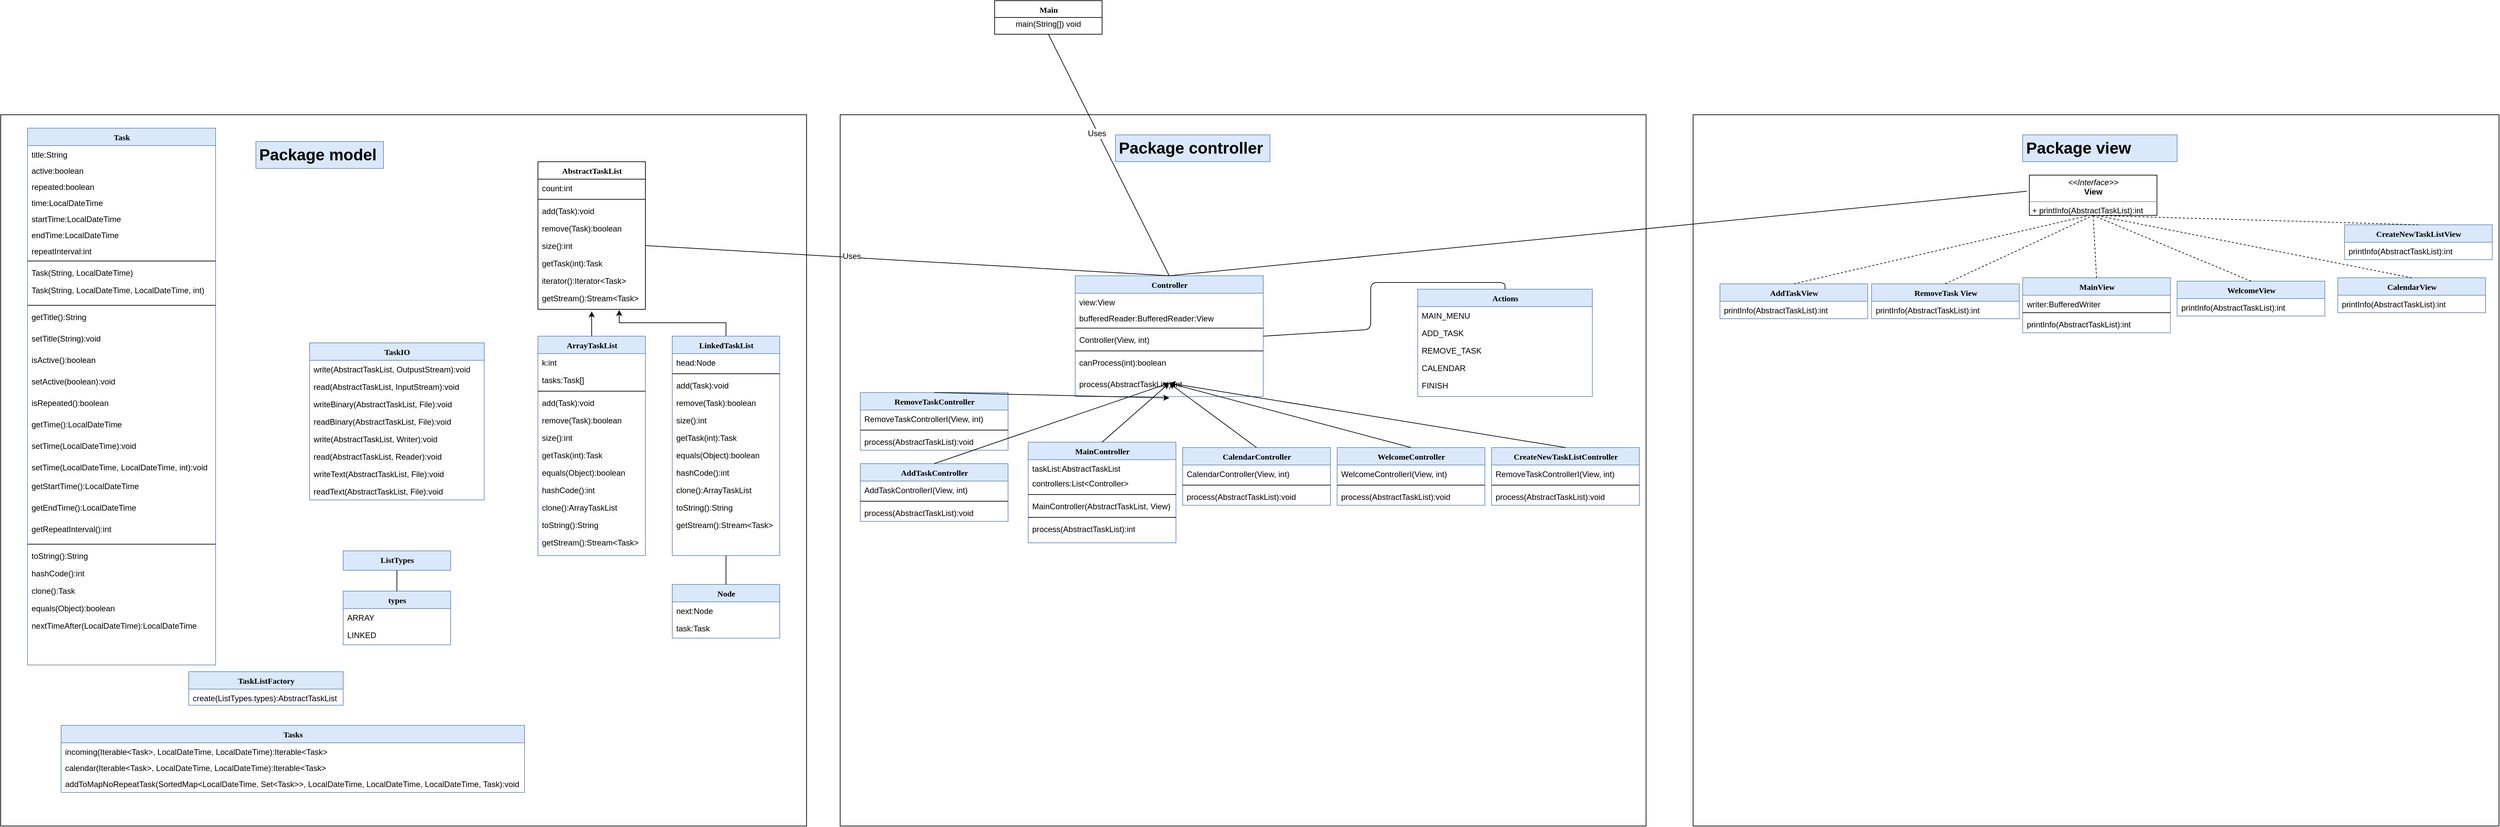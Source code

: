 <mxfile version="12.4.9" type="github">
  <diagram name="Page-1" id="9f46799a-70d6-7492-0946-bef42562c5a5">
    <mxGraphModel dx="918" dy="503" grid="1" gridSize="10" guides="1" tooltips="1" connect="1" arrows="1" fold="1" page="1" pageScale="1" pageWidth="1100" pageHeight="850" background="#ffffff" math="0" shadow="0">
      <root>
        <mxCell id="0"/>
        <mxCell id="1" parent="0"/>
        <mxCell id="Jl83T3s884Ppd1om0JJ5-8" value="" style="rounded=0;whiteSpace=wrap;html=1;glass=0;" parent="1" vertex="1">
          <mxGeometry x="40" y="220" width="1200" height="1060" as="geometry"/>
        </mxCell>
        <mxCell id="78961159f06e98e8-17" value="AbstractTaskList" style="swimlane;html=1;fontStyle=1;align=center;verticalAlign=top;childLayout=stackLayout;horizontal=1;startSize=26;horizontalStack=0;resizeParent=1;resizeLast=0;collapsible=1;marginBottom=0;swimlaneFillColor=#ffffff;rounded=0;shadow=0;comic=0;labelBackgroundColor=none;strokeWidth=1;fillColor=none;fontFamily=Verdana;fontSize=12" parent="1" vertex="1">
          <mxGeometry x="840" y="290" width="160" height="220" as="geometry"/>
        </mxCell>
        <mxCell id="78961159f06e98e8-21" value="count:int" style="text;html=1;strokeColor=none;fillColor=none;align=left;verticalAlign=top;spacingLeft=4;spacingRight=4;whiteSpace=wrap;overflow=hidden;rotatable=0;points=[[0,0.5],[1,0.5]];portConstraint=eastwest;" parent="78961159f06e98e8-17" vertex="1">
          <mxGeometry y="26" width="160" height="26" as="geometry"/>
        </mxCell>
        <mxCell id="78961159f06e98e8-19" value="" style="line;html=1;strokeWidth=1;fillColor=none;align=left;verticalAlign=middle;spacingTop=-1;spacingLeft=3;spacingRight=3;rotatable=0;labelPosition=right;points=[];portConstraint=eastwest;" parent="78961159f06e98e8-17" vertex="1">
          <mxGeometry y="52" width="160" height="8" as="geometry"/>
        </mxCell>
        <mxCell id="78961159f06e98e8-20" value="add(Task):void" style="text;html=1;strokeColor=none;fillColor=none;align=left;verticalAlign=top;spacingLeft=4;spacingRight=4;whiteSpace=wrap;overflow=hidden;rotatable=0;points=[[0,0.5],[1,0.5]];portConstraint=eastwest;" parent="78961159f06e98e8-17" vertex="1">
          <mxGeometry y="60" width="160" height="26" as="geometry"/>
        </mxCell>
        <mxCell id="78961159f06e98e8-27" value="remove(Task):boolean" style="text;html=1;strokeColor=none;fillColor=none;align=left;verticalAlign=top;spacingLeft=4;spacingRight=4;whiteSpace=wrap;overflow=hidden;rotatable=0;points=[[0,0.5],[1,0.5]];portConstraint=eastwest;" parent="78961159f06e98e8-17" vertex="1">
          <mxGeometry y="86" width="160" height="26" as="geometry"/>
        </mxCell>
        <mxCell id="Jl83T3s884Ppd1om0JJ5-16" value="size():int" style="text;html=1;strokeColor=none;fillColor=none;align=left;verticalAlign=top;spacingLeft=4;spacingRight=4;whiteSpace=wrap;overflow=hidden;rotatable=0;points=[[0,0.5],[1,0.5]];portConstraint=eastwest;" parent="78961159f06e98e8-17" vertex="1">
          <mxGeometry y="112" width="160" height="26" as="geometry"/>
        </mxCell>
        <mxCell id="Jl83T3s884Ppd1om0JJ5-17" value="getTask(int):Task" style="text;html=1;strokeColor=none;fillColor=none;align=left;verticalAlign=top;spacingLeft=4;spacingRight=4;whiteSpace=wrap;overflow=hidden;rotatable=0;points=[[0,0.5],[1,0.5]];portConstraint=eastwest;" parent="78961159f06e98e8-17" vertex="1">
          <mxGeometry y="138" width="160" height="26" as="geometry"/>
        </mxCell>
        <mxCell id="Jl83T3s884Ppd1om0JJ5-18" value="iterator():Iterator&amp;lt;Task&amp;gt;" style="text;html=1;strokeColor=none;fillColor=none;align=left;verticalAlign=top;spacingLeft=4;spacingRight=4;whiteSpace=wrap;overflow=hidden;rotatable=0;points=[[0,0.5],[1,0.5]];portConstraint=eastwest;" parent="78961159f06e98e8-17" vertex="1">
          <mxGeometry y="164" width="160" height="26" as="geometry"/>
        </mxCell>
        <mxCell id="Jl83T3s884Ppd1om0JJ5-19" value="getStream():Stream&amp;lt;Task&amp;gt;" style="text;html=1;strokeColor=none;fillColor=none;align=left;verticalAlign=top;spacingLeft=4;spacingRight=4;whiteSpace=wrap;overflow=hidden;rotatable=0;points=[[0,0.5],[1,0.5]];portConstraint=eastwest;" parent="78961159f06e98e8-17" vertex="1">
          <mxGeometry y="190" width="160" height="26" as="geometry"/>
        </mxCell>
        <mxCell id="78961159f06e98e8-30" value="Main" style="swimlane;html=1;fontStyle=1;align=center;verticalAlign=top;childLayout=stackLayout;horizontal=1;startSize=25;horizontalStack=0;resizeParent=1;resizeLast=0;collapsible=1;marginBottom=0;swimlaneFillColor=#ffffff;rounded=0;shadow=0;comic=0;labelBackgroundColor=none;strokeWidth=1;fillColor=none;fontFamily=Verdana;fontSize=12" parent="1" vertex="1">
          <mxGeometry x="1520" y="50" width="160" height="50" as="geometry"/>
        </mxCell>
        <mxCell id="Jl83T3s884Ppd1om0JJ5-1" value="main(String[]) void" style="text;html=1;strokeColor=none;fillColor=none;align=center;verticalAlign=middle;whiteSpace=wrap;rounded=0;" parent="78961159f06e98e8-30" vertex="1">
          <mxGeometry y="25" width="160" height="20" as="geometry"/>
        </mxCell>
        <mxCell id="ICaOzD0aiAJlALt-W4pU-18" style="edgeStyle=orthogonalEdgeStyle;rounded=0;orthogonalLoop=1;jettySize=auto;html=1;exitX=0.5;exitY=0;exitDx=0;exitDy=0;" parent="1" source="78961159f06e98e8-56" edge="1">
          <mxGeometry relative="1" as="geometry">
            <mxPoint x="920" y="513" as="targetPoint"/>
          </mxGeometry>
        </mxCell>
        <mxCell id="78961159f06e98e8-56" value="ArrayTaskList" style="swimlane;html=1;fontStyle=1;align=center;verticalAlign=top;childLayout=stackLayout;horizontal=1;startSize=26;horizontalStack=0;resizeParent=1;resizeLast=0;collapsible=1;marginBottom=0;swimlaneFillColor=#ffffff;rounded=0;shadow=0;comic=0;labelBackgroundColor=none;strokeWidth=1;fillColor=#dae8fc;fontFamily=Verdana;fontSize=12;strokeColor=#6c8ebf;" parent="1" vertex="1">
          <mxGeometry x="840" y="550" width="160" height="327" as="geometry"/>
        </mxCell>
        <mxCell id="78961159f06e98e8-57" value="k:int" style="text;html=1;strokeColor=none;fillColor=none;align=left;verticalAlign=top;spacingLeft=4;spacingRight=4;whiteSpace=wrap;overflow=hidden;rotatable=0;points=[[0,0.5],[1,0.5]];portConstraint=eastwest;" parent="78961159f06e98e8-56" vertex="1">
          <mxGeometry y="26" width="160" height="26" as="geometry"/>
        </mxCell>
        <mxCell id="78961159f06e98e8-58" value="tasks:Task[]" style="text;html=1;strokeColor=none;fillColor=none;align=left;verticalAlign=top;spacingLeft=4;spacingRight=4;whiteSpace=wrap;overflow=hidden;rotatable=0;points=[[0,0.5],[1,0.5]];portConstraint=eastwest;" parent="78961159f06e98e8-56" vertex="1">
          <mxGeometry y="52" width="160" height="26" as="geometry"/>
        </mxCell>
        <mxCell id="78961159f06e98e8-64" value="" style="line;html=1;strokeWidth=1;fillColor=none;align=left;verticalAlign=middle;spacingTop=-1;spacingLeft=3;spacingRight=3;rotatable=0;labelPosition=right;points=[];portConstraint=eastwest;" parent="78961159f06e98e8-56" vertex="1">
          <mxGeometry y="78" width="160" height="8" as="geometry"/>
        </mxCell>
        <mxCell id="78961159f06e98e8-65" value="add(Task):void" style="text;html=1;strokeColor=none;fillColor=none;align=left;verticalAlign=top;spacingLeft=4;spacingRight=4;whiteSpace=wrap;overflow=hidden;rotatable=0;points=[[0,0.5],[1,0.5]];portConstraint=eastwest;" parent="78961159f06e98e8-56" vertex="1">
          <mxGeometry y="86" width="160" height="26" as="geometry"/>
        </mxCell>
        <mxCell id="78961159f06e98e8-66" value="remove(Task):boolean" style="text;html=1;strokeColor=none;fillColor=none;align=left;verticalAlign=top;spacingLeft=4;spacingRight=4;whiteSpace=wrap;overflow=hidden;rotatable=0;points=[[0,0.5],[1,0.5]];portConstraint=eastwest;" parent="78961159f06e98e8-56" vertex="1">
          <mxGeometry y="112" width="160" height="26" as="geometry"/>
        </mxCell>
        <mxCell id="78961159f06e98e8-68" value="size():int" style="text;html=1;strokeColor=none;fillColor=none;align=left;verticalAlign=top;spacingLeft=4;spacingRight=4;whiteSpace=wrap;overflow=hidden;rotatable=0;points=[[0,0.5],[1,0.5]];portConstraint=eastwest;" parent="78961159f06e98e8-56" vertex="1">
          <mxGeometry y="138" width="160" height="26" as="geometry"/>
        </mxCell>
        <mxCell id="Jl83T3s884Ppd1om0JJ5-20" value="getTask(int):Task&lt;span style=&quot;color: rgba(0 , 0 , 0 , 0) ; font-family: monospace ; font-size: 0px ; white-space: nowrap&quot;&gt;%3CmxGraphModel%3E%3Croot%3E%3CmxCell%20id%3D%220%22%2F%3E%3CmxCell%20id%3D%221%22%20parent%3D%220%22%2F%3E%3CmxCell%20id%3D%222%22%20value%3D%22size()%3Aint%22%20style%3D%22text%3Bhtml%3D1%3BstrokeColor%3Dnone%3BfillColor%3Dnone%3Balign%3Dleft%3BverticalAlign%3Dtop%3BspacingLeft%3D4%3BspacingRight%3D4%3BwhiteSpace%3Dwrap%3Boverflow%3Dhidden%3Brotatable%3D0%3Bpoints%3D%5B%5B0%2C0.5%5D%2C%5B1%2C0.5%5D%5D%3BportConstraint%3Deastwest%3B%22%20vertex%3D%221%22%20parent%3D%221%22%3E%3CmxGeometry%20x%3D%2260%22%20y%3D%22581%22%20width%3D%22160%22%20height%3D%2226%22%20as%3D%22geometry%22%2F%3E%3C%2FmxCell%3E%3C%2Froot%3E%3C%2FmxGraphModel%3E&lt;/span&gt;" style="text;html=1;strokeColor=none;fillColor=none;align=left;verticalAlign=top;spacingLeft=4;spacingRight=4;whiteSpace=wrap;overflow=hidden;rotatable=0;points=[[0,0.5],[1,0.5]];portConstraint=eastwest;" parent="78961159f06e98e8-56" vertex="1">
          <mxGeometry y="164" width="160" height="26" as="geometry"/>
        </mxCell>
        <mxCell id="Jl83T3s884Ppd1om0JJ5-21" value="equals(Object):boolean&lt;span style=&quot;color: rgba(0 , 0 , 0 , 0) ; font-family: monospace ; font-size: 0px ; white-space: nowrap&quot;&gt;%3CmxGraphModel%3E%3Croot%3E%3CmxCell%20id%3D%220%22%2F%3E%3CmxCell%20id%3D%221%22%20parent%3D%220%22%2F%3E%3CmxCell%20id%3D%222%22%20value%3D%22getTask(int)%3ATask%26lt%3Bspan%20style%3D%26quot%3Bcolor%3A%20rgba(0%20%2C%200%20%2C%200%20%2C%200)%20%3B%20font-family%3A%20monospace%20%3B%20font-size%3A%200px%20%3B%20white-space%3A%20nowrap%26quot%3B%26gt%3B%253CmxGraphModel%253E%253Croot%253E%253CmxCell%2520id%253D%25220%2522%252F%253E%253CmxCell%2520id%253D%25221%2522%2520parent%253D%25220%2522%252F%253E%253CmxCell%2520id%253D%25222%2522%2520value%253D%2522size()%253Aint%2522%2520style%253D%2522text%253Bhtml%253D1%253BstrokeColor%253Dnone%253BfillColor%253Dnone%253Balign%253Dleft%253BverticalAlign%253Dtop%253BspacingLeft%253D4%253BspacingRight%253D4%253BwhiteSpace%253Dwrap%253Boverflow%253Dhidden%253Brotatable%253D0%253Bpoints%253D%255B%255B0%252C0.5%255D%252C%255B1%252C0.5%255D%255D%253BportConstraint%253Deastwest%253B%2522%2520vertex%253D%25221%2522%2520parent%253D%25221%2522%253E%253CmxGeometry%2520x%253D%252260%2522%2520y%253D%2522581%2522%2520width%253D%2522160%2522%2520height%253D%252226%2522%2520as%253D%2522geometry%2522%252F%253E%253C%252FmxCell%253E%253C%252Froot%253E%253C%252FmxGraphModel%253E%26lt%3B%2Fspan%26gt%3B%22%20style%3D%22text%3Bhtml%3D1%3BstrokeColor%3Dnone%3BfillColor%3Dnone%3Balign%3Dleft%3BverticalAlign%3Dtop%3BspacingLeft%3D4%3BspacingRight%3D4%3BwhiteSpace%3Dwrap%3Boverflow%3Dhidden%3Brotatable%3D0%3Bpoints%3D%5B%5B0%2C0.5%5D%2C%5B1%2C0.5%5D%5D%3BportConstraint%3Deastwest%3B%22%20vertex%3D%221%22%20parent%3D%221%22%3E%3CmxGeometry%20x%3D%2260%22%20y%3D%22607%22%20width%3D%22160%22%20height%3D%2226%22%20as%3D%22geometry%22%2F%3E%3C%2FmxCell%3E%3C%2Froot%3E%3C%2FmxGraphModel%3E&lt;/span&gt;" style="text;html=1;strokeColor=none;fillColor=none;align=left;verticalAlign=top;spacingLeft=4;spacingRight=4;whiteSpace=wrap;overflow=hidden;rotatable=0;points=[[0,0.5],[1,0.5]];portConstraint=eastwest;" parent="78961159f06e98e8-56" vertex="1">
          <mxGeometry y="190" width="160" height="26" as="geometry"/>
        </mxCell>
        <mxCell id="Jl83T3s884Ppd1om0JJ5-22" value="hashCode():int" style="text;html=1;strokeColor=none;fillColor=none;align=left;verticalAlign=top;spacingLeft=4;spacingRight=4;whiteSpace=wrap;overflow=hidden;rotatable=0;points=[[0,0.5],[1,0.5]];portConstraint=eastwest;" parent="78961159f06e98e8-56" vertex="1">
          <mxGeometry y="216" width="160" height="26" as="geometry"/>
        </mxCell>
        <mxCell id="ICaOzD0aiAJlALt-W4pU-1" value="&lt;font style=&quot;vertical-align: inherit&quot;&gt;&lt;font style=&quot;vertical-align: inherit&quot;&gt;clone():ArrayTaskList&lt;/font&gt;&lt;/font&gt;" style="text;html=1;strokeColor=none;fillColor=none;align=left;verticalAlign=top;spacingLeft=4;spacingRight=4;whiteSpace=wrap;overflow=hidden;rotatable=0;points=[[0,0.5],[1,0.5]];portConstraint=eastwest;" parent="78961159f06e98e8-56" vertex="1">
          <mxGeometry y="242" width="160" height="26" as="geometry"/>
        </mxCell>
        <mxCell id="ICaOzD0aiAJlALt-W4pU-2" value="&lt;font style=&quot;vertical-align: inherit&quot;&gt;&lt;font style=&quot;vertical-align: inherit&quot;&gt;&lt;font style=&quot;vertical-align: inherit&quot;&gt;&lt;font style=&quot;vertical-align: inherit&quot;&gt;&lt;font style=&quot;vertical-align: inherit&quot;&gt;&lt;font style=&quot;vertical-align: inherit&quot;&gt;toString():String&lt;/font&gt;&lt;/font&gt;&lt;/font&gt;&lt;/font&gt;&lt;/font&gt;&lt;/font&gt;" style="text;html=1;strokeColor=none;fillColor=none;align=left;verticalAlign=top;spacingLeft=4;spacingRight=4;whiteSpace=wrap;overflow=hidden;rotatable=0;points=[[0,0.5],[1,0.5]];portConstraint=eastwest;" parent="78961159f06e98e8-56" vertex="1">
          <mxGeometry y="268" width="160" height="26" as="geometry"/>
        </mxCell>
        <mxCell id="ICaOzD0aiAJlALt-W4pU-3" value="&lt;font style=&quot;vertical-align: inherit&quot;&gt;&lt;font style=&quot;vertical-align: inherit&quot;&gt;&lt;font style=&quot;vertical-align: inherit&quot;&gt;&lt;font style=&quot;vertical-align: inherit&quot;&gt;&lt;font style=&quot;vertical-align: inherit&quot;&gt;&lt;font style=&quot;vertical-align: inherit&quot;&gt;&lt;font style=&quot;vertical-align: inherit&quot;&gt;&lt;font style=&quot;vertical-align: inherit&quot;&gt;getStream():Stream&amp;lt;Task&amp;gt;&lt;/font&gt;&lt;/font&gt;&lt;/font&gt;&lt;/font&gt;&lt;/font&gt;&lt;/font&gt;&lt;/font&gt;&lt;/font&gt;" style="text;html=1;strokeColor=none;fillColor=none;align=left;verticalAlign=top;spacingLeft=4;spacingRight=4;whiteSpace=wrap;overflow=hidden;rotatable=0;points=[[0,0.5],[1,0.5]];portConstraint=eastwest;" parent="78961159f06e98e8-56" vertex="1">
          <mxGeometry y="294" width="160" height="26" as="geometry"/>
        </mxCell>
        <mxCell id="Jl83T3s884Ppd1om0JJ5-13" value="&lt;h1&gt;Package model&lt;/h1&gt;" style="text;html=1;strokeColor=#6c8ebf;fillColor=#dae8fc;spacing=5;spacingTop=-20;whiteSpace=wrap;overflow=hidden;rounded=0;glass=0;" parent="1" vertex="1">
          <mxGeometry x="420" y="260" width="190" height="40" as="geometry"/>
        </mxCell>
        <mxCell id="ICaOzD0aiAJlALt-W4pU-19" style="edgeStyle=orthogonalEdgeStyle;rounded=0;orthogonalLoop=1;jettySize=auto;html=1;entryX=0.756;entryY=1.192;entryDx=0;entryDy=0;entryPerimeter=0;" parent="1" source="ICaOzD0aiAJlALt-W4pU-4" target="Jl83T3s884Ppd1om0JJ5-19" edge="1">
          <mxGeometry relative="1" as="geometry">
            <Array as="points">
              <mxPoint x="1120" y="530"/>
              <mxPoint x="961" y="530"/>
            </Array>
          </mxGeometry>
        </mxCell>
        <mxCell id="ICaOzD0aiAJlALt-W4pU-4" value="LinkedTaskList" style="swimlane;html=1;fontStyle=1;align=center;verticalAlign=top;childLayout=stackLayout;horizontal=1;startSize=26;horizontalStack=0;resizeParent=1;resizeLast=0;collapsible=1;marginBottom=0;swimlaneFillColor=#ffffff;rounded=0;shadow=0;comic=0;labelBackgroundColor=none;strokeWidth=1;fillColor=#dae8fc;fontFamily=Verdana;fontSize=12;strokeColor=#6c8ebf;" parent="1" vertex="1">
          <mxGeometry x="1040" y="550" width="160" height="327" as="geometry"/>
        </mxCell>
        <mxCell id="ICaOzD0aiAJlALt-W4pU-5" value="head:Node" style="text;html=1;strokeColor=none;fillColor=none;align=left;verticalAlign=top;spacingLeft=4;spacingRight=4;whiteSpace=wrap;overflow=hidden;rotatable=0;points=[[0,0.5],[1,0.5]];portConstraint=eastwest;" parent="ICaOzD0aiAJlALt-W4pU-4" vertex="1">
          <mxGeometry y="26" width="160" height="26" as="geometry"/>
        </mxCell>
        <mxCell id="ICaOzD0aiAJlALt-W4pU-7" value="" style="line;html=1;strokeWidth=1;fillColor=none;align=left;verticalAlign=middle;spacingTop=-1;spacingLeft=3;spacingRight=3;rotatable=0;labelPosition=right;points=[];portConstraint=eastwest;" parent="ICaOzD0aiAJlALt-W4pU-4" vertex="1">
          <mxGeometry y="52" width="160" height="8" as="geometry"/>
        </mxCell>
        <mxCell id="ICaOzD0aiAJlALt-W4pU-8" value="add(Task):void" style="text;html=1;strokeColor=none;fillColor=none;align=left;verticalAlign=top;spacingLeft=4;spacingRight=4;whiteSpace=wrap;overflow=hidden;rotatable=0;points=[[0,0.5],[1,0.5]];portConstraint=eastwest;" parent="ICaOzD0aiAJlALt-W4pU-4" vertex="1">
          <mxGeometry y="60" width="160" height="26" as="geometry"/>
        </mxCell>
        <mxCell id="ICaOzD0aiAJlALt-W4pU-9" value="remove(Task):boolean" style="text;html=1;strokeColor=none;fillColor=none;align=left;verticalAlign=top;spacingLeft=4;spacingRight=4;whiteSpace=wrap;overflow=hidden;rotatable=0;points=[[0,0.5],[1,0.5]];portConstraint=eastwest;" parent="ICaOzD0aiAJlALt-W4pU-4" vertex="1">
          <mxGeometry y="86" width="160" height="26" as="geometry"/>
        </mxCell>
        <mxCell id="ICaOzD0aiAJlALt-W4pU-10" value="size():int" style="text;html=1;strokeColor=none;fillColor=none;align=left;verticalAlign=top;spacingLeft=4;spacingRight=4;whiteSpace=wrap;overflow=hidden;rotatable=0;points=[[0,0.5],[1,0.5]];portConstraint=eastwest;" parent="ICaOzD0aiAJlALt-W4pU-4" vertex="1">
          <mxGeometry y="112" width="160" height="26" as="geometry"/>
        </mxCell>
        <mxCell id="ICaOzD0aiAJlALt-W4pU-11" value="getTask(int):Task&lt;span style=&quot;color: rgba(0 , 0 , 0 , 0) ; font-family: monospace ; font-size: 0px ; white-space: nowrap&quot;&gt;%3CmxGraphModel%3E%3Croot%3E%3CmxCell%20id%3D%220%22%2F%3E%3CmxCell%20id%3D%221%22%20parent%3D%220%22%2F%3E%3CmxCell%20id%3D%222%22%20value%3D%22size()%3Aint%22%20style%3D%22text%3Bhtml%3D1%3BstrokeColor%3Dnone%3BfillColor%3Dnone%3Balign%3Dleft%3BverticalAlign%3Dtop%3BspacingLeft%3D4%3BspacingRight%3D4%3BwhiteSpace%3Dwrap%3Boverflow%3Dhidden%3Brotatable%3D0%3Bpoints%3D%5B%5B0%2C0.5%5D%2C%5B1%2C0.5%5D%5D%3BportConstraint%3Deastwest%3B%22%20vertex%3D%221%22%20parent%3D%221%22%3E%3CmxGeometry%20x%3D%2260%22%20y%3D%22581%22%20width%3D%22160%22%20height%3D%2226%22%20as%3D%22geometry%22%2F%3E%3C%2FmxCell%3E%3C%2Froot%3E%3C%2FmxGraphModel%3E&lt;/span&gt;" style="text;html=1;strokeColor=none;fillColor=none;align=left;verticalAlign=top;spacingLeft=4;spacingRight=4;whiteSpace=wrap;overflow=hidden;rotatable=0;points=[[0,0.5],[1,0.5]];portConstraint=eastwest;" parent="ICaOzD0aiAJlALt-W4pU-4" vertex="1">
          <mxGeometry y="138" width="160" height="26" as="geometry"/>
        </mxCell>
        <mxCell id="ICaOzD0aiAJlALt-W4pU-12" value="equals(Object):boolean&lt;span style=&quot;color: rgba(0 , 0 , 0 , 0) ; font-family: monospace ; font-size: 0px ; white-space: nowrap&quot;&gt;%3CmxGraphModel%3E%3Croot%3E%3CmxCell%20id%3D%220%22%2F%3E%3CmxCell%20id%3D%221%22%20parent%3D%220%22%2F%3E%3CmxCell%20id%3D%222%22%20value%3D%22getTask(int)%3ATask%26lt%3Bspan%20style%3D%26quot%3Bcolor%3A%20rgba(0%20%2C%200%20%2C%200%20%2C%200)%20%3B%20font-family%3A%20monospace%20%3B%20font-size%3A%200px%20%3B%20white-space%3A%20nowrap%26quot%3B%26gt%3B%253CmxGraphModel%253E%253Croot%253E%253CmxCell%2520id%253D%25220%2522%252F%253E%253CmxCell%2520id%253D%25221%2522%2520parent%253D%25220%2522%252F%253E%253CmxCell%2520id%253D%25222%2522%2520value%253D%2522size()%253Aint%2522%2520style%253D%2522text%253Bhtml%253D1%253BstrokeColor%253Dnone%253BfillColor%253Dnone%253Balign%253Dleft%253BverticalAlign%253Dtop%253BspacingLeft%253D4%253BspacingRight%253D4%253BwhiteSpace%253Dwrap%253Boverflow%253Dhidden%253Brotatable%253D0%253Bpoints%253D%255B%255B0%252C0.5%255D%252C%255B1%252C0.5%255D%255D%253BportConstraint%253Deastwest%253B%2522%2520vertex%253D%25221%2522%2520parent%253D%25221%2522%253E%253CmxGeometry%2520x%253D%252260%2522%2520y%253D%2522581%2522%2520width%253D%2522160%2522%2520height%253D%252226%2522%2520as%253D%2522geometry%2522%252F%253E%253C%252FmxCell%253E%253C%252Froot%253E%253C%252FmxGraphModel%253E%26lt%3B%2Fspan%26gt%3B%22%20style%3D%22text%3Bhtml%3D1%3BstrokeColor%3Dnone%3BfillColor%3Dnone%3Balign%3Dleft%3BverticalAlign%3Dtop%3BspacingLeft%3D4%3BspacingRight%3D4%3BwhiteSpace%3Dwrap%3Boverflow%3Dhidden%3Brotatable%3D0%3Bpoints%3D%5B%5B0%2C0.5%5D%2C%5B1%2C0.5%5D%5D%3BportConstraint%3Deastwest%3B%22%20vertex%3D%221%22%20parent%3D%221%22%3E%3CmxGeometry%20x%3D%2260%22%20y%3D%22607%22%20width%3D%22160%22%20height%3D%2226%22%20as%3D%22geometry%22%2F%3E%3C%2FmxCell%3E%3C%2Froot%3E%3C%2FmxGraphModel%3E&lt;/span&gt;" style="text;html=1;strokeColor=none;fillColor=none;align=left;verticalAlign=top;spacingLeft=4;spacingRight=4;whiteSpace=wrap;overflow=hidden;rotatable=0;points=[[0,0.5],[1,0.5]];portConstraint=eastwest;" parent="ICaOzD0aiAJlALt-W4pU-4" vertex="1">
          <mxGeometry y="164" width="160" height="26" as="geometry"/>
        </mxCell>
        <mxCell id="ICaOzD0aiAJlALt-W4pU-13" value="hashCode():int" style="text;html=1;strokeColor=none;fillColor=none;align=left;verticalAlign=top;spacingLeft=4;spacingRight=4;whiteSpace=wrap;overflow=hidden;rotatable=0;points=[[0,0.5],[1,0.5]];portConstraint=eastwest;" parent="ICaOzD0aiAJlALt-W4pU-4" vertex="1">
          <mxGeometry y="190" width="160" height="26" as="geometry"/>
        </mxCell>
        <mxCell id="ICaOzD0aiAJlALt-W4pU-14" value="&lt;font style=&quot;vertical-align: inherit&quot;&gt;&lt;font style=&quot;vertical-align: inherit&quot;&gt;clone():ArrayTaskList&lt;/font&gt;&lt;/font&gt;" style="text;html=1;strokeColor=none;fillColor=none;align=left;verticalAlign=top;spacingLeft=4;spacingRight=4;whiteSpace=wrap;overflow=hidden;rotatable=0;points=[[0,0.5],[1,0.5]];portConstraint=eastwest;" parent="ICaOzD0aiAJlALt-W4pU-4" vertex="1">
          <mxGeometry y="216" width="160" height="26" as="geometry"/>
        </mxCell>
        <mxCell id="ICaOzD0aiAJlALt-W4pU-15" value="&lt;font style=&quot;vertical-align: inherit&quot;&gt;&lt;font style=&quot;vertical-align: inherit&quot;&gt;&lt;font style=&quot;vertical-align: inherit&quot;&gt;&lt;font style=&quot;vertical-align: inherit&quot;&gt;&lt;font style=&quot;vertical-align: inherit&quot;&gt;&lt;font style=&quot;vertical-align: inherit&quot;&gt;toString():String&lt;/font&gt;&lt;/font&gt;&lt;/font&gt;&lt;/font&gt;&lt;/font&gt;&lt;/font&gt;" style="text;html=1;strokeColor=none;fillColor=none;align=left;verticalAlign=top;spacingLeft=4;spacingRight=4;whiteSpace=wrap;overflow=hidden;rotatable=0;points=[[0,0.5],[1,0.5]];portConstraint=eastwest;" parent="ICaOzD0aiAJlALt-W4pU-4" vertex="1">
          <mxGeometry y="242" width="160" height="26" as="geometry"/>
        </mxCell>
        <mxCell id="ICaOzD0aiAJlALt-W4pU-16" value="&lt;font style=&quot;vertical-align: inherit&quot;&gt;&lt;font style=&quot;vertical-align: inherit&quot;&gt;&lt;font style=&quot;vertical-align: inherit&quot;&gt;&lt;font style=&quot;vertical-align: inherit&quot;&gt;&lt;font style=&quot;vertical-align: inherit&quot;&gt;&lt;font style=&quot;vertical-align: inherit&quot;&gt;&lt;font style=&quot;vertical-align: inherit&quot;&gt;&lt;font style=&quot;vertical-align: inherit&quot;&gt;getStream():Stream&amp;lt;Task&amp;gt;&lt;/font&gt;&lt;/font&gt;&lt;/font&gt;&lt;/font&gt;&lt;/font&gt;&lt;/font&gt;&lt;/font&gt;&lt;/font&gt;" style="text;html=1;strokeColor=none;fillColor=none;align=left;verticalAlign=top;spacingLeft=4;spacingRight=4;whiteSpace=wrap;overflow=hidden;rotatable=0;points=[[0,0.5],[1,0.5]];portConstraint=eastwest;" parent="ICaOzD0aiAJlALt-W4pU-4" vertex="1">
          <mxGeometry y="268" width="160" height="26" as="geometry"/>
        </mxCell>
        <mxCell id="ICaOzD0aiAJlALt-W4pU-33" value="Node" style="swimlane;html=1;fontStyle=1;align=center;verticalAlign=top;childLayout=stackLayout;horizontal=1;startSize=26;horizontalStack=0;resizeParent=1;resizeLast=0;collapsible=1;marginBottom=0;swimlaneFillColor=#ffffff;rounded=0;shadow=0;comic=0;labelBackgroundColor=none;strokeWidth=1;fontFamily=Verdana;fontSize=12;fillColor=#dae8fc;strokeColor=#6c8ebf;" parent="1" vertex="1">
          <mxGeometry x="1040" y="920" width="160" height="80" as="geometry"/>
        </mxCell>
        <mxCell id="ICaOzD0aiAJlALt-W4pU-34" value="next:Node" style="text;html=1;strokeColor=none;fillColor=none;align=left;verticalAlign=top;spacingLeft=4;spacingRight=4;whiteSpace=wrap;overflow=hidden;rotatable=0;points=[[0,0.5],[1,0.5]];portConstraint=eastwest;" parent="ICaOzD0aiAJlALt-W4pU-33" vertex="1">
          <mxGeometry y="26" width="160" height="26" as="geometry"/>
        </mxCell>
        <mxCell id="ICaOzD0aiAJlALt-W4pU-45" value="task:Task" style="text;html=1;strokeColor=none;fillColor=none;align=left;verticalAlign=top;spacingLeft=4;spacingRight=4;whiteSpace=wrap;overflow=hidden;rotatable=0;points=[[0,0.5],[1,0.5]];portConstraint=eastwest;" parent="ICaOzD0aiAJlALt-W4pU-33" vertex="1">
          <mxGeometry y="52" width="160" height="26" as="geometry"/>
        </mxCell>
        <mxCell id="ICaOzD0aiAJlALt-W4pU-46" value="" style="endArrow=none;html=1;exitX=0.5;exitY=0;exitDx=0;exitDy=0;entryX=0.5;entryY=1;entryDx=0;entryDy=0;" parent="1" source="ICaOzD0aiAJlALt-W4pU-33" target="ICaOzD0aiAJlALt-W4pU-4" edge="1">
          <mxGeometry width="50" height="50" relative="1" as="geometry">
            <mxPoint x="340" y="960" as="sourcePoint"/>
            <mxPoint x="390" y="910" as="targetPoint"/>
          </mxGeometry>
        </mxCell>
        <mxCell id="ICaOzD0aiAJlALt-W4pU-48" value="Task" style="swimlane;html=1;fontStyle=1;align=center;verticalAlign=top;childLayout=stackLayout;horizontal=1;startSize=26;horizontalStack=0;resizeParent=1;resizeLast=0;collapsible=1;marginBottom=0;swimlaneFillColor=#ffffff;rounded=0;shadow=0;comic=0;labelBackgroundColor=none;strokeWidth=1;fillColor=#dae8fc;fontFamily=Verdana;fontSize=12;strokeColor=#6c8ebf;" parent="1" vertex="1">
          <mxGeometry x="80" y="240" width="280" height="800" as="geometry"/>
        </mxCell>
        <mxCell id="ICaOzD0aiAJlALt-W4pU-49" value="title:String" style="text;html=1;strokeColor=none;fillColor=none;align=left;verticalAlign=top;spacingLeft=4;spacingRight=4;whiteSpace=wrap;overflow=hidden;rotatable=0;points=[[0,0.5],[1,0.5]];portConstraint=eastwest;" parent="ICaOzD0aiAJlALt-W4pU-48" vertex="1">
          <mxGeometry y="26" width="280" height="24" as="geometry"/>
        </mxCell>
        <mxCell id="ICaOzD0aiAJlALt-W4pU-62" value="active:boolean" style="text;html=1;strokeColor=none;fillColor=none;align=left;verticalAlign=top;spacingLeft=4;spacingRight=4;whiteSpace=wrap;overflow=hidden;rotatable=0;points=[[0,0.5],[1,0.5]];portConstraint=eastwest;" parent="ICaOzD0aiAJlALt-W4pU-48" vertex="1">
          <mxGeometry y="50" width="280" height="24" as="geometry"/>
        </mxCell>
        <mxCell id="ICaOzD0aiAJlALt-W4pU-61" value="repeated:boolean&lt;span style=&quot;color: rgba(0 , 0 , 0 , 0) ; font-family: monospace ; font-size: 0px ; white-space: nowrap&quot;&gt;%3CmxGraphModel%3E%3Croot%3E%3CmxCell%20id%3D%220%22%2F%3E%3CmxCell%20id%3D%221%22%20parent%3D%220%22%2F%3E%3CmxCell%20id%3D%222%22%20value%3D%22active%3Aboolean%22%20style%3D%22text%3Bhtml%3D1%3BstrokeColor%3Dnone%3BfillColor%3Dnone%3Balign%3Dleft%3BverticalAlign%3Dtop%3BspacingLeft%3D4%3BspacingRight%3D4%3BwhiteSpace%3Dwrap%3Boverflow%3Dhidden%3Brotatable%3D0%3Bpoints%3D%5B%5B0%2C0.5%5D%2C%5B1%2C0.5%5D%5D%3BportConstraint%3Deastwest%3B%22%20vertex%3D%221%22%20parent%3D%221%22%3E%3CmxGeometry%20x%3D%22610%22%20y%3D%22459.5%22%20width%3D%22160%22%20height%3D%2224%22%20as%3D%22geometry%22%2F%3E%3C%2FmxCell%3E%3C%2Froot%3E%3C%2FmxGraphModel%3E&lt;/span&gt;" style="text;html=1;strokeColor=none;fillColor=none;align=left;verticalAlign=top;spacingLeft=4;spacingRight=4;whiteSpace=wrap;overflow=hidden;rotatable=0;points=[[0,0.5],[1,0.5]];portConstraint=eastwest;" parent="ICaOzD0aiAJlALt-W4pU-48" vertex="1">
          <mxGeometry y="74" width="280" height="24" as="geometry"/>
        </mxCell>
        <mxCell id="ICaOzD0aiAJlALt-W4pU-63" value="time:LocalDateTime" style="text;html=1;strokeColor=none;fillColor=none;align=left;verticalAlign=top;spacingLeft=4;spacingRight=4;whiteSpace=wrap;overflow=hidden;rotatable=0;points=[[0,0.5],[1,0.5]];portConstraint=eastwest;" parent="ICaOzD0aiAJlALt-W4pU-48" vertex="1">
          <mxGeometry y="98" width="280" height="24" as="geometry"/>
        </mxCell>
        <mxCell id="ICaOzD0aiAJlALt-W4pU-64" value="startTime:LocalDateTime" style="text;html=1;strokeColor=none;fillColor=none;align=left;verticalAlign=top;spacingLeft=4;spacingRight=4;whiteSpace=wrap;overflow=hidden;rotatable=0;points=[[0,0.5],[1,0.5]];portConstraint=eastwest;" parent="ICaOzD0aiAJlALt-W4pU-48" vertex="1">
          <mxGeometry y="122" width="280" height="24" as="geometry"/>
        </mxCell>
        <mxCell id="ICaOzD0aiAJlALt-W4pU-65" value="endTime:LocalDateTime" style="text;html=1;strokeColor=none;fillColor=none;align=left;verticalAlign=top;spacingLeft=4;spacingRight=4;whiteSpace=wrap;overflow=hidden;rotatable=0;points=[[0,0.5],[1,0.5]];portConstraint=eastwest;" parent="ICaOzD0aiAJlALt-W4pU-48" vertex="1">
          <mxGeometry y="146" width="280" height="24" as="geometry"/>
        </mxCell>
        <mxCell id="ICaOzD0aiAJlALt-W4pU-66" value="repeatInterval:int" style="text;html=1;strokeColor=none;fillColor=none;align=left;verticalAlign=top;spacingLeft=4;spacingRight=4;whiteSpace=wrap;overflow=hidden;rotatable=0;points=[[0,0.5],[1,0.5]];portConstraint=eastwest;" parent="ICaOzD0aiAJlALt-W4pU-48" vertex="1">
          <mxGeometry y="170" width="280" height="24" as="geometry"/>
        </mxCell>
        <mxCell id="ICaOzD0aiAJlALt-W4pU-50" value="" style="line;html=1;strokeWidth=1;fillColor=none;align=left;verticalAlign=middle;spacingTop=-1;spacingLeft=3;spacingRight=3;rotatable=0;labelPosition=right;points=[];portConstraint=eastwest;" parent="ICaOzD0aiAJlALt-W4pU-48" vertex="1">
          <mxGeometry y="194" width="280" height="8" as="geometry"/>
        </mxCell>
        <mxCell id="ICaOzD0aiAJlALt-W4pU-68" value="&lt;font style=&quot;vertical-align: inherit&quot;&gt;&lt;font style=&quot;vertical-align: inherit&quot;&gt;&lt;font style=&quot;vertical-align: inherit&quot;&gt;&lt;font style=&quot;vertical-align: inherit&quot;&gt;&lt;font style=&quot;vertical-align: inherit&quot;&gt;&lt;font style=&quot;vertical-align: inherit&quot;&gt;Task(String, LocalDateTime)&lt;/font&gt;&lt;/font&gt;&lt;/font&gt;&lt;/font&gt;&lt;/font&gt;&lt;/font&gt;" style="text;html=1;strokeColor=none;fillColor=none;align=left;verticalAlign=top;spacingLeft=4;spacingRight=4;whiteSpace=wrap;overflow=hidden;rotatable=0;points=[[0,0.5],[1,0.5]];portConstraint=eastwest;" parent="ICaOzD0aiAJlALt-W4pU-48" vertex="1">
          <mxGeometry y="202" width="280" height="26" as="geometry"/>
        </mxCell>
        <mxCell id="ICaOzD0aiAJlALt-W4pU-69" value="&lt;font style=&quot;vertical-align: inherit&quot;&gt;&lt;font style=&quot;vertical-align: inherit&quot;&gt;&lt;font style=&quot;vertical-align: inherit&quot;&gt;&lt;font style=&quot;vertical-align: inherit&quot;&gt;&lt;font style=&quot;vertical-align: inherit&quot;&gt;&lt;font style=&quot;vertical-align: inherit&quot;&gt;Task(String, LocalDateTime, LocalDateTime, int)&lt;/font&gt;&lt;/font&gt;&lt;/font&gt;&lt;/font&gt;&lt;/font&gt;&lt;/font&gt;" style="text;html=1;strokeColor=none;fillColor=none;align=left;verticalAlign=top;spacingLeft=4;spacingRight=4;whiteSpace=wrap;overflow=hidden;rotatable=0;points=[[0,0.5],[1,0.5]];portConstraint=eastwest;" parent="ICaOzD0aiAJlALt-W4pU-48" vertex="1">
          <mxGeometry y="228" width="280" height="32" as="geometry"/>
        </mxCell>
        <mxCell id="ICaOzD0aiAJlALt-W4pU-67" value="" style="line;html=1;strokeWidth=1;fillColor=none;align=left;verticalAlign=middle;spacingTop=-1;spacingLeft=3;spacingRight=3;rotatable=0;labelPosition=right;points=[];portConstraint=eastwest;" parent="ICaOzD0aiAJlALt-W4pU-48" vertex="1">
          <mxGeometry y="260" width="280" height="8" as="geometry"/>
        </mxCell>
        <mxCell id="2RO7b1EySUIn5wooA4Gc-1" value="&lt;font style=&quot;vertical-align: inherit&quot;&gt;&lt;font style=&quot;vertical-align: inherit&quot;&gt;&lt;font style=&quot;vertical-align: inherit&quot;&gt;&lt;font style=&quot;vertical-align: inherit&quot;&gt;&lt;font style=&quot;vertical-align: inherit&quot;&gt;&lt;font style=&quot;vertical-align: inherit&quot;&gt;getTitle():String&lt;/font&gt;&lt;/font&gt;&lt;/font&gt;&lt;/font&gt;&lt;/font&gt;&lt;/font&gt;" style="text;html=1;strokeColor=none;fillColor=none;align=left;verticalAlign=top;spacingLeft=4;spacingRight=4;whiteSpace=wrap;overflow=hidden;rotatable=0;points=[[0,0.5],[1,0.5]];portConstraint=eastwest;" parent="ICaOzD0aiAJlALt-W4pU-48" vertex="1">
          <mxGeometry y="268" width="280" height="32" as="geometry"/>
        </mxCell>
        <mxCell id="2RO7b1EySUIn5wooA4Gc-3" value="&lt;font style=&quot;vertical-align: inherit&quot;&gt;&lt;font style=&quot;vertical-align: inherit&quot;&gt;&lt;font style=&quot;vertical-align: inherit&quot;&gt;&lt;font style=&quot;vertical-align: inherit&quot;&gt;&lt;font style=&quot;vertical-align: inherit&quot;&gt;&lt;font style=&quot;vertical-align: inherit&quot;&gt;setTitle(String):void&lt;/font&gt;&lt;/font&gt;&lt;/font&gt;&lt;/font&gt;&lt;/font&gt;&lt;/font&gt;" style="text;html=1;strokeColor=none;fillColor=none;align=left;verticalAlign=top;spacingLeft=4;spacingRight=4;whiteSpace=wrap;overflow=hidden;rotatable=0;points=[[0,0.5],[1,0.5]];portConstraint=eastwest;" parent="ICaOzD0aiAJlALt-W4pU-48" vertex="1">
          <mxGeometry y="300" width="280" height="32" as="geometry"/>
        </mxCell>
        <mxCell id="2RO7b1EySUIn5wooA4Gc-4" value="&lt;font style=&quot;vertical-align: inherit&quot;&gt;&lt;font style=&quot;vertical-align: inherit&quot;&gt;&lt;font style=&quot;vertical-align: inherit&quot;&gt;&lt;font style=&quot;vertical-align: inherit&quot;&gt;&lt;font style=&quot;vertical-align: inherit&quot;&gt;&lt;font style=&quot;vertical-align: inherit&quot;&gt;isActive():boolean&lt;/font&gt;&lt;/font&gt;&lt;/font&gt;&lt;/font&gt;&lt;/font&gt;&lt;/font&gt;" style="text;html=1;strokeColor=none;fillColor=none;align=left;verticalAlign=top;spacingLeft=4;spacingRight=4;whiteSpace=wrap;overflow=hidden;rotatable=0;points=[[0,0.5],[1,0.5]];portConstraint=eastwest;" parent="ICaOzD0aiAJlALt-W4pU-48" vertex="1">
          <mxGeometry y="332" width="280" height="32" as="geometry"/>
        </mxCell>
        <mxCell id="2RO7b1EySUIn5wooA4Gc-5" value="&lt;font style=&quot;vertical-align: inherit&quot;&gt;&lt;font style=&quot;vertical-align: inherit&quot;&gt;&lt;font style=&quot;vertical-align: inherit&quot;&gt;&lt;font style=&quot;vertical-align: inherit&quot;&gt;&lt;font style=&quot;vertical-align: inherit&quot;&gt;&lt;font style=&quot;vertical-align: inherit&quot;&gt;setActive(boolean):void&lt;/font&gt;&lt;/font&gt;&lt;/font&gt;&lt;/font&gt;&lt;/font&gt;&lt;/font&gt;" style="text;html=1;strokeColor=none;fillColor=none;align=left;verticalAlign=top;spacingLeft=4;spacingRight=4;whiteSpace=wrap;overflow=hidden;rotatable=0;points=[[0,0.5],[1,0.5]];portConstraint=eastwest;" parent="ICaOzD0aiAJlALt-W4pU-48" vertex="1">
          <mxGeometry y="364" width="280" height="32" as="geometry"/>
        </mxCell>
        <mxCell id="2RO7b1EySUIn5wooA4Gc-12" value="&lt;font style=&quot;vertical-align: inherit&quot;&gt;&lt;font style=&quot;vertical-align: inherit&quot;&gt;&lt;font style=&quot;vertical-align: inherit&quot;&gt;&lt;font style=&quot;vertical-align: inherit&quot;&gt;&lt;font style=&quot;vertical-align: inherit&quot;&gt;&lt;font style=&quot;vertical-align: inherit&quot;&gt;isRepeated():boolean&lt;/font&gt;&lt;/font&gt;&lt;/font&gt;&lt;/font&gt;&lt;/font&gt;&lt;/font&gt;" style="text;html=1;strokeColor=none;fillColor=none;align=left;verticalAlign=top;spacingLeft=4;spacingRight=4;whiteSpace=wrap;overflow=hidden;rotatable=0;points=[[0,0.5],[1,0.5]];portConstraint=eastwest;" parent="ICaOzD0aiAJlALt-W4pU-48" vertex="1">
          <mxGeometry y="396" width="280" height="32" as="geometry"/>
        </mxCell>
        <mxCell id="2RO7b1EySUIn5wooA4Gc-6" value="&lt;font style=&quot;vertical-align: inherit&quot;&gt;&lt;font style=&quot;vertical-align: inherit&quot;&gt;&lt;font style=&quot;vertical-align: inherit&quot;&gt;&lt;font style=&quot;vertical-align: inherit&quot;&gt;&lt;font style=&quot;vertical-align: inherit&quot;&gt;&lt;font style=&quot;vertical-align: inherit&quot;&gt;getTime():LocalDateTime&lt;/font&gt;&lt;/font&gt;&lt;/font&gt;&lt;/font&gt;&lt;/font&gt;&lt;/font&gt;" style="text;html=1;strokeColor=none;fillColor=none;align=left;verticalAlign=top;spacingLeft=4;spacingRight=4;whiteSpace=wrap;overflow=hidden;rotatable=0;points=[[0,0.5],[1,0.5]];portConstraint=eastwest;" parent="ICaOzD0aiAJlALt-W4pU-48" vertex="1">
          <mxGeometry y="428" width="280" height="32" as="geometry"/>
        </mxCell>
        <mxCell id="2RO7b1EySUIn5wooA4Gc-7" value="setTime(LocalDateTime):void" style="text;html=1;strokeColor=none;fillColor=none;align=left;verticalAlign=top;spacingLeft=4;spacingRight=4;whiteSpace=wrap;overflow=hidden;rotatable=0;points=[[0,0.5],[1,0.5]];portConstraint=eastwest;" parent="ICaOzD0aiAJlALt-W4pU-48" vertex="1">
          <mxGeometry y="460" width="280" height="32" as="geometry"/>
        </mxCell>
        <mxCell id="2RO7b1EySUIn5wooA4Gc-11" value="setTime(LocalDateTime, LocalDateTime, int):void" style="text;html=1;strokeColor=none;fillColor=none;align=left;verticalAlign=top;spacingLeft=4;spacingRight=4;whiteSpace=wrap;overflow=hidden;rotatable=0;points=[[0,0.5],[1,0.5]];portConstraint=eastwest;" parent="ICaOzD0aiAJlALt-W4pU-48" vertex="1">
          <mxGeometry y="492" width="280" height="28" as="geometry"/>
        </mxCell>
        <mxCell id="2RO7b1EySUIn5wooA4Gc-8" value="getStartTime():LocalDateTime" style="text;html=1;strokeColor=none;fillColor=none;align=left;verticalAlign=top;spacingLeft=4;spacingRight=4;whiteSpace=wrap;overflow=hidden;rotatable=0;points=[[0,0.5],[1,0.5]];portConstraint=eastwest;" parent="ICaOzD0aiAJlALt-W4pU-48" vertex="1">
          <mxGeometry y="520" width="280" height="32" as="geometry"/>
        </mxCell>
        <mxCell id="2RO7b1EySUIn5wooA4Gc-9" value="getEndTime():LocalDateTime" style="text;html=1;strokeColor=none;fillColor=none;align=left;verticalAlign=top;spacingLeft=4;spacingRight=4;whiteSpace=wrap;overflow=hidden;rotatable=0;points=[[0,0.5],[1,0.5]];portConstraint=eastwest;" parent="ICaOzD0aiAJlALt-W4pU-48" vertex="1">
          <mxGeometry y="552" width="280" height="32" as="geometry"/>
        </mxCell>
        <mxCell id="2RO7b1EySUIn5wooA4Gc-10" value="getRepeatInterval():int" style="text;html=1;strokeColor=none;fillColor=none;align=left;verticalAlign=top;spacingLeft=4;spacingRight=4;whiteSpace=wrap;overflow=hidden;rotatable=0;points=[[0,0.5],[1,0.5]];portConstraint=eastwest;" parent="ICaOzD0aiAJlALt-W4pU-48" vertex="1">
          <mxGeometry y="584" width="280" height="32" as="geometry"/>
        </mxCell>
        <mxCell id="ICaOzD0aiAJlALt-W4pU-70" value="" style="line;html=1;strokeWidth=1;fillColor=none;align=left;verticalAlign=middle;spacingTop=-1;spacingLeft=3;spacingRight=3;rotatable=0;labelPosition=right;points=[];portConstraint=eastwest;" parent="ICaOzD0aiAJlALt-W4pU-48" vertex="1">
          <mxGeometry y="616" width="280" as="geometry"/>
        </mxCell>
        <mxCell id="2RO7b1EySUIn5wooA4Gc-2" value="" style="line;html=1;strokeWidth=1;fillColor=none;align=left;verticalAlign=middle;spacingTop=-1;spacingLeft=3;spacingRight=3;rotatable=0;labelPosition=right;points=[];portConstraint=eastwest;" parent="ICaOzD0aiAJlALt-W4pU-48" vertex="1">
          <mxGeometry y="616" width="280" height="8" as="geometry"/>
        </mxCell>
        <mxCell id="ICaOzD0aiAJlALt-W4pU-58" value="&lt;font style=&quot;vertical-align: inherit&quot;&gt;&lt;font style=&quot;vertical-align: inherit&quot;&gt;&lt;font style=&quot;vertical-align: inherit&quot;&gt;&lt;font style=&quot;vertical-align: inherit&quot;&gt;&lt;font style=&quot;vertical-align: inherit&quot;&gt;&lt;font style=&quot;vertical-align: inherit&quot;&gt;toString():String&lt;/font&gt;&lt;/font&gt;&lt;/font&gt;&lt;/font&gt;&lt;/font&gt;&lt;/font&gt;" style="text;html=1;strokeColor=none;fillColor=none;align=left;verticalAlign=top;spacingLeft=4;spacingRight=4;whiteSpace=wrap;overflow=hidden;rotatable=0;points=[[0,0.5],[1,0.5]];portConstraint=eastwest;" parent="ICaOzD0aiAJlALt-W4pU-48" vertex="1">
          <mxGeometry y="624" width="280" height="26" as="geometry"/>
        </mxCell>
        <mxCell id="ICaOzD0aiAJlALt-W4pU-56" value="hashCode():int" style="text;html=1;strokeColor=none;fillColor=none;align=left;verticalAlign=top;spacingLeft=4;spacingRight=4;whiteSpace=wrap;overflow=hidden;rotatable=0;points=[[0,0.5],[1,0.5]];portConstraint=eastwest;" parent="ICaOzD0aiAJlALt-W4pU-48" vertex="1">
          <mxGeometry y="650" width="280" height="26" as="geometry"/>
        </mxCell>
        <mxCell id="ICaOzD0aiAJlALt-W4pU-57" value="&lt;font style=&quot;vertical-align: inherit&quot;&gt;&lt;font style=&quot;vertical-align: inherit&quot;&gt;clone():Task&lt;/font&gt;&lt;/font&gt;" style="text;html=1;strokeColor=none;fillColor=none;align=left;verticalAlign=top;spacingLeft=4;spacingRight=4;whiteSpace=wrap;overflow=hidden;rotatable=0;points=[[0,0.5],[1,0.5]];portConstraint=eastwest;" parent="ICaOzD0aiAJlALt-W4pU-48" vertex="1">
          <mxGeometry y="676" width="280" height="26" as="geometry"/>
        </mxCell>
        <mxCell id="ICaOzD0aiAJlALt-W4pU-55" value="equals(Object):boolean&lt;span style=&quot;color: rgba(0 , 0 , 0 , 0) ; font-family: monospace ; font-size: 0px ; white-space: nowrap&quot;&gt;%3CmxGraphModel%3E%3Croot%3E%3CmxCell%20id%3D%220%22%2F%3E%3CmxCell%20id%3D%221%22%20parent%3D%220%22%2F%3E%3CmxCell%20id%3D%222%22%20value%3D%22getTask(int)%3ATask%26lt%3Bspan%20style%3D%26quot%3Bcolor%3A%20rgba(0%20%2C%200%20%2C%200%20%2C%200)%20%3B%20font-family%3A%20monospace%20%3B%20font-size%3A%200px%20%3B%20white-space%3A%20nowrap%26quot%3B%26gt%3B%253CmxGraphModel%253E%253Croot%253E%253CmxCell%2520id%253D%25220%2522%252F%253E%253CmxCell%2520id%253D%25221%2522%2520parent%253D%25220%2522%252F%253E%253CmxCell%2520id%253D%25222%2522%2520value%253D%2522size()%253Aint%2522%2520style%253D%2522text%253Bhtml%253D1%253BstrokeColor%253Dnone%253BfillColor%253Dnone%253Balign%253Dleft%253BverticalAlign%253Dtop%253BspacingLeft%253D4%253BspacingRight%253D4%253BwhiteSpace%253Dwrap%253Boverflow%253Dhidden%253Brotatable%253D0%253Bpoints%253D%255B%255B0%252C0.5%255D%252C%255B1%252C0.5%255D%255D%253BportConstraint%253Deastwest%253B%2522%2520vertex%253D%25221%2522%2520parent%253D%25221%2522%253E%253CmxGeometry%2520x%253D%252260%2522%2520y%253D%2522581%2522%2520width%253D%2522160%2522%2520height%253D%252226%2522%2520as%253D%2522geometry%2522%252F%253E%253C%252FmxCell%253E%253C%252Froot%253E%253C%252FmxGraphModel%253E%26lt%3B%2Fspan%26gt%3B%22%20style%3D%22text%3Bhtml%3D1%3BstrokeColor%3Dnone%3BfillColor%3Dnone%3Balign%3Dleft%3BverticalAlign%3Dtop%3BspacingLeft%3D4%3BspacingRight%3D4%3BwhiteSpace%3Dwrap%3Boverflow%3Dhidden%3Brotatable%3D0%3Bpoints%3D%5B%5B0%2C0.5%5D%2C%5B1%2C0.5%5D%5D%3BportConstraint%3Deastwest%3B%22%20vertex%3D%221%22%20parent%3D%221%22%3E%3CmxGeometry%20x%3D%2260%22%20y%3D%22607%22%20width%3D%22160%22%20height%3D%2226%22%20as%3D%22geometry%22%2F%3E%3C%2FmxCell%3E%3C%2Froot%3E%3C%2FmxGraphModel%3E&lt;/span&gt;" style="text;html=1;strokeColor=none;fillColor=none;align=left;verticalAlign=top;spacingLeft=4;spacingRight=4;whiteSpace=wrap;overflow=hidden;rotatable=0;points=[[0,0.5],[1,0.5]];portConstraint=eastwest;" parent="ICaOzD0aiAJlALt-W4pU-48" vertex="1">
          <mxGeometry y="702" width="280" height="26" as="geometry"/>
        </mxCell>
        <mxCell id="2RO7b1EySUIn5wooA4Gc-13" value="nextTimeAfter(LocalDateTime):LocalDateTime" style="text;html=1;strokeColor=none;fillColor=none;align=left;verticalAlign=top;spacingLeft=4;spacingRight=4;whiteSpace=wrap;overflow=hidden;rotatable=0;points=[[0,0.5],[1,0.5]];portConstraint=eastwest;" parent="ICaOzD0aiAJlALt-W4pU-48" vertex="1">
          <mxGeometry y="728" width="280" height="40" as="geometry"/>
        </mxCell>
        <mxCell id="2RO7b1EySUIn5wooA4Gc-15" value="TaskListFactory" style="swimlane;html=1;fontStyle=1;align=center;verticalAlign=top;childLayout=stackLayout;horizontal=1;startSize=26;horizontalStack=0;resizeParent=1;resizeLast=0;collapsible=1;marginBottom=0;swimlaneFillColor=#ffffff;rounded=0;shadow=0;comic=0;labelBackgroundColor=none;strokeWidth=1;fillColor=#dae8fc;fontFamily=Verdana;fontSize=12;strokeColor=#6c8ebf;" parent="1" vertex="1">
          <mxGeometry x="320" y="1050" width="230" height="50" as="geometry"/>
        </mxCell>
        <mxCell id="2RO7b1EySUIn5wooA4Gc-16" value="create(ListTypes.types):AbstractTaskList" style="text;html=1;strokeColor=none;fillColor=none;align=left;verticalAlign=top;spacingLeft=4;spacingRight=4;whiteSpace=wrap;overflow=hidden;rotatable=0;points=[[0,0.5],[1,0.5]];portConstraint=eastwest;" parent="2RO7b1EySUIn5wooA4Gc-15" vertex="1">
          <mxGeometry y="26" width="230" height="24" as="geometry"/>
        </mxCell>
        <mxCell id="2RO7b1EySUIn5wooA4Gc-18" value="TaskIO" style="swimlane;html=1;fontStyle=1;align=center;verticalAlign=top;childLayout=stackLayout;horizontal=1;startSize=26;horizontalStack=0;resizeParent=1;resizeLast=0;collapsible=1;marginBottom=0;swimlaneFillColor=#ffffff;rounded=0;shadow=0;comic=0;labelBackgroundColor=none;strokeWidth=1;fillColor=#dae8fc;fontFamily=Verdana;fontSize=12;strokeColor=#6c8ebf;" parent="1" vertex="1">
          <mxGeometry x="500" y="560" width="260" height="234" as="geometry"/>
        </mxCell>
        <mxCell id="2RO7b1EySUIn5wooA4Gc-19" value="write(AbstractTaskList, OutpustStream):void" style="text;html=1;strokeColor=none;fillColor=none;align=left;verticalAlign=top;spacingLeft=4;spacingRight=4;whiteSpace=wrap;overflow=hidden;rotatable=0;points=[[0,0.5],[1,0.5]];portConstraint=eastwest;" parent="2RO7b1EySUIn5wooA4Gc-18" vertex="1">
          <mxGeometry y="26" width="260" height="26" as="geometry"/>
        </mxCell>
        <mxCell id="2RO7b1EySUIn5wooA4Gc-31" value="read(AbstractTaskList, InputStream):void" style="text;html=1;strokeColor=none;fillColor=none;align=left;verticalAlign=top;spacingLeft=4;spacingRight=4;whiteSpace=wrap;overflow=hidden;rotatable=0;points=[[0,0.5],[1,0.5]];portConstraint=eastwest;" parent="2RO7b1EySUIn5wooA4Gc-18" vertex="1">
          <mxGeometry y="52" width="260" height="26" as="geometry"/>
        </mxCell>
        <mxCell id="2RO7b1EySUIn5wooA4Gc-32" value="writeBinary(AbstractTaskList, File):void" style="text;html=1;strokeColor=none;fillColor=none;align=left;verticalAlign=top;spacingLeft=4;spacingRight=4;whiteSpace=wrap;overflow=hidden;rotatable=0;points=[[0,0.5],[1,0.5]];portConstraint=eastwest;" parent="2RO7b1EySUIn5wooA4Gc-18" vertex="1">
          <mxGeometry y="78" width="260" height="26" as="geometry"/>
        </mxCell>
        <mxCell id="2RO7b1EySUIn5wooA4Gc-33" value="readBinary(AbstractTaskList, File):void" style="text;html=1;strokeColor=none;fillColor=none;align=left;verticalAlign=top;spacingLeft=4;spacingRight=4;whiteSpace=wrap;overflow=hidden;rotatable=0;points=[[0,0.5],[1,0.5]];portConstraint=eastwest;" parent="2RO7b1EySUIn5wooA4Gc-18" vertex="1">
          <mxGeometry y="104" width="260" height="26" as="geometry"/>
        </mxCell>
        <mxCell id="2RO7b1EySUIn5wooA4Gc-34" value="write(AbstractTaskList, Writer):void" style="text;html=1;strokeColor=none;fillColor=none;align=left;verticalAlign=top;spacingLeft=4;spacingRight=4;whiteSpace=wrap;overflow=hidden;rotatable=0;points=[[0,0.5],[1,0.5]];portConstraint=eastwest;" parent="2RO7b1EySUIn5wooA4Gc-18" vertex="1">
          <mxGeometry y="130" width="260" height="26" as="geometry"/>
        </mxCell>
        <mxCell id="2RO7b1EySUIn5wooA4Gc-35" value="read(AbstractTaskList, Reader):void" style="text;html=1;strokeColor=none;fillColor=none;align=left;verticalAlign=top;spacingLeft=4;spacingRight=4;whiteSpace=wrap;overflow=hidden;rotatable=0;points=[[0,0.5],[1,0.5]];portConstraint=eastwest;" parent="2RO7b1EySUIn5wooA4Gc-18" vertex="1">
          <mxGeometry y="156" width="260" height="26" as="geometry"/>
        </mxCell>
        <mxCell id="2RO7b1EySUIn5wooA4Gc-36" value="writeText(AbstractTaskList, File):void" style="text;html=1;strokeColor=none;fillColor=none;align=left;verticalAlign=top;spacingLeft=4;spacingRight=4;whiteSpace=wrap;overflow=hidden;rotatable=0;points=[[0,0.5],[1,0.5]];portConstraint=eastwest;" parent="2RO7b1EySUIn5wooA4Gc-18" vertex="1">
          <mxGeometry y="182" width="260" height="26" as="geometry"/>
        </mxCell>
        <mxCell id="2RO7b1EySUIn5wooA4Gc-37" value="readText(AbstractTaskList, File):void" style="text;html=1;strokeColor=none;fillColor=none;align=left;verticalAlign=top;spacingLeft=4;spacingRight=4;whiteSpace=wrap;overflow=hidden;rotatable=0;points=[[0,0.5],[1,0.5]];portConstraint=eastwest;" parent="2RO7b1EySUIn5wooA4Gc-18" vertex="1">
          <mxGeometry y="208" width="260" height="26" as="geometry"/>
        </mxCell>
        <mxCell id="2RO7b1EySUIn5wooA4Gc-38" value="ListTypes" style="swimlane;html=1;fontStyle=1;align=center;verticalAlign=top;childLayout=stackLayout;horizontal=1;startSize=80;horizontalStack=0;resizeParent=1;resizeLast=0;collapsible=1;marginBottom=0;swimlaneFillColor=#ffffff;rounded=0;shadow=0;comic=0;labelBackgroundColor=none;strokeWidth=1;fillColor=#dae8fc;fontFamily=Verdana;fontSize=12;strokeColor=#6c8ebf;" parent="1" vertex="1">
          <mxGeometry x="550" y="870" width="160" height="29" as="geometry"/>
        </mxCell>
        <mxCell id="2RO7b1EySUIn5wooA4Gc-41" value="types" style="swimlane;html=1;fontStyle=1;align=center;verticalAlign=top;childLayout=stackLayout;horizontal=1;startSize=26;horizontalStack=0;resizeParent=1;resizeLast=0;collapsible=1;marginBottom=0;swimlaneFillColor=#ffffff;rounded=0;shadow=0;comic=0;labelBackgroundColor=none;strokeWidth=1;fontFamily=Verdana;fontSize=12;fillColor=#dae8fc;strokeColor=#6c8ebf;" parent="1" vertex="1">
          <mxGeometry x="550" y="930" width="160" height="80" as="geometry"/>
        </mxCell>
        <mxCell id="2RO7b1EySUIn5wooA4Gc-42" value="ARRAY" style="text;html=1;strokeColor=none;fillColor=none;align=left;verticalAlign=top;spacingLeft=4;spacingRight=4;whiteSpace=wrap;overflow=hidden;rotatable=0;points=[[0,0.5],[1,0.5]];portConstraint=eastwest;" parent="2RO7b1EySUIn5wooA4Gc-41" vertex="1">
          <mxGeometry y="26" width="160" height="26" as="geometry"/>
        </mxCell>
        <mxCell id="2RO7b1EySUIn5wooA4Gc-43" value="LINKED" style="text;html=1;strokeColor=none;fillColor=none;align=left;verticalAlign=top;spacingLeft=4;spacingRight=4;whiteSpace=wrap;overflow=hidden;rotatable=0;points=[[0,0.5],[1,0.5]];portConstraint=eastwest;" parent="2RO7b1EySUIn5wooA4Gc-41" vertex="1">
          <mxGeometry y="52" width="160" height="26" as="geometry"/>
        </mxCell>
        <mxCell id="2RO7b1EySUIn5wooA4Gc-44" value="" style="endArrow=none;html=1;exitX=0.5;exitY=1;exitDx=0;exitDy=0;entryX=0.5;entryY=0;entryDx=0;entryDy=0;" parent="1" source="2RO7b1EySUIn5wooA4Gc-38" target="2RO7b1EySUIn5wooA4Gc-41" edge="1">
          <mxGeometry width="50" height="50" relative="1" as="geometry">
            <mxPoint x="630" y="980" as="sourcePoint"/>
            <mxPoint x="680" y="930" as="targetPoint"/>
          </mxGeometry>
        </mxCell>
        <mxCell id="2RO7b1EySUIn5wooA4Gc-45" value="Tasks" style="swimlane;html=1;fontStyle=1;align=center;verticalAlign=top;childLayout=stackLayout;horizontal=1;startSize=26;horizontalStack=0;resizeParent=1;resizeLast=0;collapsible=1;marginBottom=0;swimlaneFillColor=#ffffff;rounded=0;shadow=0;comic=0;labelBackgroundColor=none;strokeWidth=1;fillColor=#dae8fc;fontFamily=Verdana;fontSize=12;strokeColor=#6c8ebf;" parent="1" vertex="1">
          <mxGeometry x="130" y="1130" width="690" height="100" as="geometry"/>
        </mxCell>
        <mxCell id="2RO7b1EySUIn5wooA4Gc-46" value="incoming(Iterable&amp;lt;Task&amp;gt;, LocalDateTime, LocalDateTime):Iterable&amp;lt;Task&amp;gt;" style="text;html=1;strokeColor=none;fillColor=none;align=left;verticalAlign=top;spacingLeft=4;spacingRight=4;whiteSpace=wrap;overflow=hidden;rotatable=0;points=[[0,0.5],[1,0.5]];portConstraint=eastwest;" parent="2RO7b1EySUIn5wooA4Gc-45" vertex="1">
          <mxGeometry y="26" width="690" height="24" as="geometry"/>
        </mxCell>
        <mxCell id="2RO7b1EySUIn5wooA4Gc-49" value="calendar(Iterable&amp;lt;Task&amp;gt;, LocalDateTime, LocalDateTime):Iterable&amp;lt;Task&amp;gt;" style="text;html=1;strokeColor=none;fillColor=none;align=left;verticalAlign=top;spacingLeft=4;spacingRight=4;whiteSpace=wrap;overflow=hidden;rotatable=0;points=[[0,0.5],[1,0.5]];portConstraint=eastwest;" parent="2RO7b1EySUIn5wooA4Gc-45" vertex="1">
          <mxGeometry y="50" width="690" height="24" as="geometry"/>
        </mxCell>
        <mxCell id="2RO7b1EySUIn5wooA4Gc-52" value="addToMapNoRepeatTask(SortedMap&amp;lt;LocalDateTime, Set&amp;lt;Task&amp;gt;&amp;gt;, LocalDateTime, LocalDateTime, LocalDateTime, Task):void" style="text;html=1;strokeColor=none;fillColor=none;align=left;verticalAlign=top;spacingLeft=4;spacingRight=4;whiteSpace=wrap;overflow=hidden;rotatable=0;points=[[0,0.5],[1,0.5]];portConstraint=eastwest;" parent="2RO7b1EySUIn5wooA4Gc-45" vertex="1">
          <mxGeometry y="74" width="690" height="24" as="geometry"/>
        </mxCell>
        <mxCell id="2RO7b1EySUIn5wooA4Gc-54" value="" style="rounded=0;whiteSpace=wrap;html=1;glass=0;" parent="1" vertex="1">
          <mxGeometry x="1290" y="220" width="1200" height="1060" as="geometry"/>
        </mxCell>
        <mxCell id="2RO7b1EySUIn5wooA4Gc-65" value="MainController" style="swimlane;html=1;fontStyle=1;align=center;verticalAlign=top;childLayout=stackLayout;horizontal=1;startSize=26;horizontalStack=0;resizeParent=1;resizeLast=0;collapsible=1;marginBottom=0;swimlaneFillColor=#ffffff;rounded=0;shadow=0;comic=0;labelBackgroundColor=none;strokeWidth=1;fillColor=#dae8fc;fontFamily=Verdana;fontSize=12;strokeColor=#6c8ebf;" parent="1" vertex="1">
          <mxGeometry x="1570" y="708" width="220" height="150" as="geometry"/>
        </mxCell>
        <mxCell id="2RO7b1EySUIn5wooA4Gc-66" value="taskList:AbstractTaskList" style="text;html=1;strokeColor=none;fillColor=none;align=left;verticalAlign=top;spacingLeft=4;spacingRight=4;whiteSpace=wrap;overflow=hidden;rotatable=0;points=[[0,0.5],[1,0.5]];portConstraint=eastwest;" parent="2RO7b1EySUIn5wooA4Gc-65" vertex="1">
          <mxGeometry y="26" width="220" height="22" as="geometry"/>
        </mxCell>
        <mxCell id="2RO7b1EySUIn5wooA4Gc-67" value="controllers:List&amp;lt;Controller&amp;gt;" style="text;html=1;strokeColor=none;fillColor=none;align=left;verticalAlign=top;spacingLeft=4;spacingRight=4;whiteSpace=wrap;overflow=hidden;rotatable=0;points=[[0,0.5],[1,0.5]];portConstraint=eastwest;" parent="2RO7b1EySUIn5wooA4Gc-65" vertex="1">
          <mxGeometry y="48" width="220" height="26" as="geometry"/>
        </mxCell>
        <mxCell id="2RO7b1EySUIn5wooA4Gc-68" value="" style="line;html=1;strokeWidth=1;fillColor=none;align=left;verticalAlign=middle;spacingTop=-1;spacingLeft=3;spacingRight=3;rotatable=0;labelPosition=right;points=[];portConstraint=eastwest;" parent="2RO7b1EySUIn5wooA4Gc-65" vertex="1">
          <mxGeometry y="74" width="220" height="8" as="geometry"/>
        </mxCell>
        <mxCell id="2RO7b1EySUIn5wooA4Gc-69" value="MainController(AbstractTaskList, View)" style="text;html=1;strokeColor=none;fillColor=none;align=left;verticalAlign=top;spacingLeft=4;spacingRight=4;whiteSpace=wrap;overflow=hidden;rotatable=0;points=[[0,0.5],[1,0.5]];portConstraint=eastwest;" parent="2RO7b1EySUIn5wooA4Gc-65" vertex="1">
          <mxGeometry y="82" width="220" height="26" as="geometry"/>
        </mxCell>
        <mxCell id="2RO7b1EySUIn5wooA4Gc-153" value="" style="line;html=1;strokeWidth=1;fillColor=none;align=left;verticalAlign=middle;spacingTop=-1;spacingLeft=3;spacingRight=3;rotatable=0;labelPosition=right;points=[];portConstraint=eastwest;" parent="2RO7b1EySUIn5wooA4Gc-65" vertex="1">
          <mxGeometry y="108" width="220" height="8" as="geometry"/>
        </mxCell>
        <mxCell id="2RO7b1EySUIn5wooA4Gc-70" value="process(AbstractTaskList):int" style="text;html=1;strokeColor=none;fillColor=none;align=left;verticalAlign=top;spacingLeft=4;spacingRight=4;whiteSpace=wrap;overflow=hidden;rotatable=0;points=[[0,0.5],[1,0.5]];portConstraint=eastwest;" parent="2RO7b1EySUIn5wooA4Gc-65" vertex="1">
          <mxGeometry y="116" width="220" height="26" as="geometry"/>
        </mxCell>
        <mxCell id="2RO7b1EySUIn5wooA4Gc-78" value="&lt;h1&gt;Package controller&lt;/h1&gt;" style="text;html=1;strokeColor=#6c8ebf;fillColor=#dae8fc;spacing=5;spacingTop=-20;whiteSpace=wrap;overflow=hidden;rounded=0;glass=0;" parent="1" vertex="1">
          <mxGeometry x="1700" y="250" width="230" height="40" as="geometry"/>
        </mxCell>
        <mxCell id="2RO7b1EySUIn5wooA4Gc-96" value="Controller" style="swimlane;html=1;fontStyle=1;align=center;verticalAlign=top;childLayout=stackLayout;horizontal=1;startSize=26;horizontalStack=0;resizeParent=1;resizeLast=0;collapsible=1;marginBottom=0;swimlaneFillColor=#ffffff;rounded=0;shadow=0;comic=0;labelBackgroundColor=none;strokeWidth=1;fillColor=#dae8fc;fontFamily=Verdana;fontSize=12;strokeColor=#6c8ebf;" parent="1" vertex="1">
          <mxGeometry x="1640" y="460" width="280" height="180" as="geometry"/>
        </mxCell>
        <mxCell id="2RO7b1EySUIn5wooA4Gc-97" value="view:View" style="text;html=1;strokeColor=none;fillColor=none;align=left;verticalAlign=top;spacingLeft=4;spacingRight=4;whiteSpace=wrap;overflow=hidden;rotatable=0;points=[[0,0.5],[1,0.5]];portConstraint=eastwest;" parent="2RO7b1EySUIn5wooA4Gc-96" vertex="1">
          <mxGeometry y="26" width="280" height="24" as="geometry"/>
        </mxCell>
        <mxCell id="dQlp6ixvl8-6DKeDqfZ5-32" value="bufferedReader:BufferedReader:View" style="text;html=1;strokeColor=none;fillColor=none;align=left;verticalAlign=top;spacingLeft=4;spacingRight=4;whiteSpace=wrap;overflow=hidden;rotatable=0;points=[[0,0.5],[1,0.5]];portConstraint=eastwest;" vertex="1" parent="2RO7b1EySUIn5wooA4Gc-96">
          <mxGeometry y="50" width="280" height="24" as="geometry"/>
        </mxCell>
        <mxCell id="2RO7b1EySUIn5wooA4Gc-104" value="" style="line;html=1;strokeWidth=1;fillColor=none;align=left;verticalAlign=middle;spacingTop=-1;spacingLeft=3;spacingRight=3;rotatable=0;labelPosition=right;points=[];portConstraint=eastwest;" parent="2RO7b1EySUIn5wooA4Gc-96" vertex="1">
          <mxGeometry y="74" width="280" height="8" as="geometry"/>
        </mxCell>
        <mxCell id="2RO7b1EySUIn5wooA4Gc-105" value="&lt;font style=&quot;vertical-align: inherit&quot;&gt;&lt;font style=&quot;vertical-align: inherit&quot;&gt;&lt;font style=&quot;vertical-align: inherit&quot;&gt;&lt;font style=&quot;vertical-align: inherit&quot;&gt;&lt;font style=&quot;vertical-align: inherit&quot;&gt;&lt;font style=&quot;vertical-align: inherit&quot;&gt;Controller(View, int)&lt;/font&gt;&lt;/font&gt;&lt;/font&gt;&lt;/font&gt;&lt;/font&gt;&lt;/font&gt;" style="text;html=1;strokeColor=none;fillColor=none;align=left;verticalAlign=top;spacingLeft=4;spacingRight=4;whiteSpace=wrap;overflow=hidden;rotatable=0;points=[[0,0.5],[1,0.5]];portConstraint=eastwest;" parent="2RO7b1EySUIn5wooA4Gc-96" vertex="1">
          <mxGeometry y="82" width="280" height="26" as="geometry"/>
        </mxCell>
        <mxCell id="2RO7b1EySUIn5wooA4Gc-107" value="" style="line;html=1;strokeWidth=1;fillColor=none;align=left;verticalAlign=middle;spacingTop=-1;spacingLeft=3;spacingRight=3;rotatable=0;labelPosition=right;points=[];portConstraint=eastwest;" parent="2RO7b1EySUIn5wooA4Gc-96" vertex="1">
          <mxGeometry y="108" width="280" height="8" as="geometry"/>
        </mxCell>
        <mxCell id="2RO7b1EySUIn5wooA4Gc-108" value="canProcess(int):boolean" style="text;html=1;strokeColor=none;fillColor=none;align=left;verticalAlign=top;spacingLeft=4;spacingRight=4;whiteSpace=wrap;overflow=hidden;rotatable=0;points=[[0,0.5],[1,0.5]];portConstraint=eastwest;" parent="2RO7b1EySUIn5wooA4Gc-96" vertex="1">
          <mxGeometry y="116" width="280" height="32" as="geometry"/>
        </mxCell>
        <mxCell id="2RO7b1EySUIn5wooA4Gc-154" value="process(AbstractTaskList):int" style="text;html=1;strokeColor=none;fillColor=none;align=left;verticalAlign=top;spacingLeft=4;spacingRight=4;whiteSpace=wrap;overflow=hidden;rotatable=0;points=[[0,0.5],[1,0.5]];portConstraint=eastwest;" parent="2RO7b1EySUIn5wooA4Gc-96" vertex="1">
          <mxGeometry y="148" width="280" height="32" as="geometry"/>
        </mxCell>
        <mxCell id="2RO7b1EySUIn5wooA4Gc-128" value="Actions" style="swimlane;html=1;fontStyle=1;align=center;verticalAlign=top;childLayout=stackLayout;horizontal=1;startSize=26;horizontalStack=0;resizeParent=1;resizeLast=0;collapsible=1;marginBottom=0;swimlaneFillColor=#ffffff;rounded=0;shadow=0;comic=0;labelBackgroundColor=none;strokeWidth=1;fillColor=#dae8fc;fontFamily=Verdana;fontSize=12;strokeColor=#6c8ebf;" parent="1" vertex="1">
          <mxGeometry x="2150" y="480" width="260" height="160" as="geometry"/>
        </mxCell>
        <mxCell id="2RO7b1EySUIn5wooA4Gc-129" value="MAIN_MENU" style="text;html=1;strokeColor=none;fillColor=none;align=left;verticalAlign=top;spacingLeft=4;spacingRight=4;whiteSpace=wrap;overflow=hidden;rotatable=0;points=[[0,0.5],[1,0.5]];portConstraint=eastwest;" parent="2RO7b1EySUIn5wooA4Gc-128" vertex="1">
          <mxGeometry y="26" width="260" height="26" as="geometry"/>
        </mxCell>
        <mxCell id="2RO7b1EySUIn5wooA4Gc-146" value="ADD_TASK" style="text;html=1;strokeColor=none;fillColor=none;align=left;verticalAlign=top;spacingLeft=4;spacingRight=4;whiteSpace=wrap;overflow=hidden;rotatable=0;points=[[0,0.5],[1,0.5]];portConstraint=eastwest;" parent="2RO7b1EySUIn5wooA4Gc-128" vertex="1">
          <mxGeometry y="52" width="260" height="26" as="geometry"/>
        </mxCell>
        <mxCell id="2RO7b1EySUIn5wooA4Gc-147" value="REMOVE_TASK" style="text;html=1;strokeColor=none;fillColor=none;align=left;verticalAlign=top;spacingLeft=4;spacingRight=4;whiteSpace=wrap;overflow=hidden;rotatable=0;points=[[0,0.5],[1,0.5]];portConstraint=eastwest;" parent="2RO7b1EySUIn5wooA4Gc-128" vertex="1">
          <mxGeometry y="78" width="260" height="26" as="geometry"/>
        </mxCell>
        <mxCell id="2RO7b1EySUIn5wooA4Gc-148" value="CALENDAR" style="text;html=1;strokeColor=none;fillColor=none;align=left;verticalAlign=top;spacingLeft=4;spacingRight=4;whiteSpace=wrap;overflow=hidden;rotatable=0;points=[[0,0.5],[1,0.5]];portConstraint=eastwest;" parent="2RO7b1EySUIn5wooA4Gc-128" vertex="1">
          <mxGeometry y="104" width="260" height="26" as="geometry"/>
        </mxCell>
        <mxCell id="2RO7b1EySUIn5wooA4Gc-149" value="FINISH" style="text;html=1;strokeColor=none;fillColor=none;align=left;verticalAlign=top;spacingLeft=4;spacingRight=4;whiteSpace=wrap;overflow=hidden;rotatable=0;points=[[0,0.5],[1,0.5]];portConstraint=eastwest;" parent="2RO7b1EySUIn5wooA4Gc-128" vertex="1">
          <mxGeometry y="130" width="260" height="26" as="geometry"/>
        </mxCell>
        <mxCell id="2RO7b1EySUIn5wooA4Gc-151" value="" style="endArrow=none;html=1;exitX=0.5;exitY=0;exitDx=0;exitDy=0;entryX=1;entryY=0.5;entryDx=0;entryDy=0;" parent="1" source="2RO7b1EySUIn5wooA4Gc-128" target="2RO7b1EySUIn5wooA4Gc-96" edge="1">
          <mxGeometry width="50" height="50" relative="1" as="geometry">
            <mxPoint x="1910" y="700" as="sourcePoint"/>
            <mxPoint x="1960" y="650" as="targetPoint"/>
            <Array as="points">
              <mxPoint x="2280" y="470"/>
              <mxPoint x="2080" y="470"/>
              <mxPoint x="2080" y="540"/>
            </Array>
          </mxGeometry>
        </mxCell>
        <mxCell id="2RO7b1EySUIn5wooA4Gc-155" value="WelcomeController" style="swimlane;html=1;fontStyle=1;align=center;verticalAlign=top;childLayout=stackLayout;horizontal=1;startSize=26;horizontalStack=0;resizeParent=1;resizeLast=0;collapsible=1;marginBottom=0;swimlaneFillColor=#ffffff;rounded=0;shadow=0;comic=0;labelBackgroundColor=none;strokeWidth=1;fillColor=#dae8fc;fontFamily=Verdana;fontSize=12;strokeColor=#6c8ebf;" parent="1" vertex="1">
          <mxGeometry x="2030" y="716" width="220" height="86" as="geometry"/>
        </mxCell>
        <mxCell id="2RO7b1EySUIn5wooA4Gc-156" value="WelcomeControllerI(View, int)" style="text;html=1;strokeColor=none;fillColor=none;align=left;verticalAlign=top;spacingLeft=4;spacingRight=4;whiteSpace=wrap;overflow=hidden;rotatable=0;points=[[0,0.5],[1,0.5]];portConstraint=eastwest;" parent="2RO7b1EySUIn5wooA4Gc-155" vertex="1">
          <mxGeometry y="26" width="220" height="26" as="geometry"/>
        </mxCell>
        <mxCell id="QOhfFbj_r9PEdD5k2TwA-7" value="" style="line;html=1;strokeWidth=1;fillColor=none;align=left;verticalAlign=middle;spacingTop=-1;spacingLeft=3;spacingRight=3;rotatable=0;labelPosition=right;points=[];portConstraint=eastwest;" parent="2RO7b1EySUIn5wooA4Gc-155" vertex="1">
          <mxGeometry y="52" width="220" height="8" as="geometry"/>
        </mxCell>
        <mxCell id="QOhfFbj_r9PEdD5k2TwA-8" value="process(AbstractTaskList):void" style="text;html=1;strokeColor=none;fillColor=none;align=left;verticalAlign=top;spacingLeft=4;spacingRight=4;whiteSpace=wrap;overflow=hidden;rotatable=0;points=[[0,0.5],[1,0.5]];portConstraint=eastwest;" parent="2RO7b1EySUIn5wooA4Gc-155" vertex="1">
          <mxGeometry y="60" width="220" height="26" as="geometry"/>
        </mxCell>
        <mxCell id="2RO7b1EySUIn5wooA4Gc-162" value="AddTaskController" style="swimlane;html=1;fontStyle=1;align=center;verticalAlign=top;childLayout=stackLayout;horizontal=1;startSize=26;horizontalStack=0;resizeParent=1;resizeLast=0;collapsible=1;marginBottom=0;swimlaneFillColor=#ffffff;rounded=0;shadow=0;comic=0;labelBackgroundColor=none;strokeWidth=1;fillColor=#dae8fc;fontFamily=Verdana;fontSize=12;strokeColor=#6c8ebf;" parent="1" vertex="1">
          <mxGeometry x="1320" y="740" width="220" height="86" as="geometry"/>
        </mxCell>
        <mxCell id="2RO7b1EySUIn5wooA4Gc-163" value="AddTaskControllerI(View, int)" style="text;html=1;strokeColor=none;fillColor=none;align=left;verticalAlign=top;spacingLeft=4;spacingRight=4;whiteSpace=wrap;overflow=hidden;rotatable=0;points=[[0,0.5],[1,0.5]];portConstraint=eastwest;" parent="2RO7b1EySUIn5wooA4Gc-162" vertex="1">
          <mxGeometry y="26" width="220" height="26" as="geometry"/>
        </mxCell>
        <mxCell id="QOhfFbj_r9PEdD5k2TwA-2" value="" style="line;html=1;strokeWidth=1;fillColor=none;align=left;verticalAlign=middle;spacingTop=-1;spacingLeft=3;spacingRight=3;rotatable=0;labelPosition=right;points=[];portConstraint=eastwest;" parent="2RO7b1EySUIn5wooA4Gc-162" vertex="1">
          <mxGeometry y="52" width="220" height="8" as="geometry"/>
        </mxCell>
        <mxCell id="QOhfFbj_r9PEdD5k2TwA-1" value="process(AbstractTaskList):void" style="text;html=1;strokeColor=none;fillColor=none;align=left;verticalAlign=top;spacingLeft=4;spacingRight=4;whiteSpace=wrap;overflow=hidden;rotatable=0;points=[[0,0.5],[1,0.5]];portConstraint=eastwest;" parent="2RO7b1EySUIn5wooA4Gc-162" vertex="1">
          <mxGeometry y="60" width="220" height="26" as="geometry"/>
        </mxCell>
        <mxCell id="2RO7b1EySUIn5wooA4Gc-164" value="RemoveTaskController" style="swimlane;html=1;fontStyle=1;align=center;verticalAlign=top;childLayout=stackLayout;horizontal=1;startSize=26;horizontalStack=0;resizeParent=1;resizeLast=0;collapsible=1;marginBottom=0;swimlaneFillColor=#ffffff;rounded=0;shadow=0;comic=0;labelBackgroundColor=none;strokeWidth=1;fillColor=#dae8fc;fontFamily=Verdana;fontSize=12;strokeColor=#6c8ebf;" parent="1" vertex="1">
          <mxGeometry x="1320" y="634" width="220" height="86" as="geometry"/>
        </mxCell>
        <mxCell id="2RO7b1EySUIn5wooA4Gc-165" value="RemoveTaskControllerI(View, int)" style="text;html=1;strokeColor=none;fillColor=none;align=left;verticalAlign=top;spacingLeft=4;spacingRight=4;whiteSpace=wrap;overflow=hidden;rotatable=0;points=[[0,0.5],[1,0.5]];portConstraint=eastwest;" parent="2RO7b1EySUIn5wooA4Gc-164" vertex="1">
          <mxGeometry y="26" width="220" height="26" as="geometry"/>
        </mxCell>
        <mxCell id="QOhfFbj_r9PEdD5k2TwA-3" value="" style="line;html=1;strokeWidth=1;fillColor=none;align=left;verticalAlign=middle;spacingTop=-1;spacingLeft=3;spacingRight=3;rotatable=0;labelPosition=right;points=[];portConstraint=eastwest;" parent="2RO7b1EySUIn5wooA4Gc-164" vertex="1">
          <mxGeometry y="52" width="220" height="8" as="geometry"/>
        </mxCell>
        <mxCell id="QOhfFbj_r9PEdD5k2TwA-4" value="process(AbstractTaskList):void" style="text;html=1;strokeColor=none;fillColor=none;align=left;verticalAlign=top;spacingLeft=4;spacingRight=4;whiteSpace=wrap;overflow=hidden;rotatable=0;points=[[0,0.5],[1,0.5]];portConstraint=eastwest;" parent="2RO7b1EySUIn5wooA4Gc-164" vertex="1">
          <mxGeometry y="60" width="220" height="26" as="geometry"/>
        </mxCell>
        <mxCell id="2RO7b1EySUIn5wooA4Gc-166" value="CreateNewTaskListController" style="swimlane;html=1;fontStyle=1;align=center;verticalAlign=top;childLayout=stackLayout;horizontal=1;startSize=26;horizontalStack=0;resizeParent=1;resizeLast=0;collapsible=1;marginBottom=0;swimlaneFillColor=#ffffff;rounded=0;shadow=0;comic=0;labelBackgroundColor=none;strokeWidth=1;fillColor=#dae8fc;fontFamily=Verdana;fontSize=12;strokeColor=#6c8ebf;" parent="1" vertex="1">
          <mxGeometry x="2260" y="716.0" width="220" height="86" as="geometry"/>
        </mxCell>
        <mxCell id="2RO7b1EySUIn5wooA4Gc-167" value="RemoveTaskControllerI(View, int)" style="text;html=1;strokeColor=none;fillColor=none;align=left;verticalAlign=top;spacingLeft=4;spacingRight=4;whiteSpace=wrap;overflow=hidden;rotatable=0;points=[[0,0.5],[1,0.5]];portConstraint=eastwest;" parent="2RO7b1EySUIn5wooA4Gc-166" vertex="1">
          <mxGeometry y="26" width="220" height="26" as="geometry"/>
        </mxCell>
        <mxCell id="QOhfFbj_r9PEdD5k2TwA-5" value="" style="line;html=1;strokeWidth=1;fillColor=none;align=left;verticalAlign=middle;spacingTop=-1;spacingLeft=3;spacingRight=3;rotatable=0;labelPosition=right;points=[];portConstraint=eastwest;" parent="2RO7b1EySUIn5wooA4Gc-166" vertex="1">
          <mxGeometry y="52" width="220" height="8" as="geometry"/>
        </mxCell>
        <mxCell id="QOhfFbj_r9PEdD5k2TwA-6" value="process(AbstractTaskList):void" style="text;html=1;strokeColor=none;fillColor=none;align=left;verticalAlign=top;spacingLeft=4;spacingRight=4;whiteSpace=wrap;overflow=hidden;rotatable=0;points=[[0,0.5],[1,0.5]];portConstraint=eastwest;" parent="2RO7b1EySUIn5wooA4Gc-166" vertex="1">
          <mxGeometry y="60" width="220" height="26" as="geometry"/>
        </mxCell>
        <mxCell id="QOhfFbj_r9PEdD5k2TwA-9" value="" style="endArrow=classic;html=1;exitX=0.5;exitY=0;exitDx=0;exitDy=0;entryX=0.5;entryY=1.063;entryDx=0;entryDy=0;entryPerimeter=0;" parent="1" source="2RO7b1EySUIn5wooA4Gc-164" target="2RO7b1EySUIn5wooA4Gc-154" edge="1">
          <mxGeometry width="50" height="50" relative="1" as="geometry">
            <mxPoint x="1440" y="710" as="sourcePoint"/>
            <mxPoint x="1490" y="660" as="targetPoint"/>
          </mxGeometry>
        </mxCell>
        <mxCell id="QOhfFbj_r9PEdD5k2TwA-10" value="" style="endArrow=classic;html=1;exitX=0.5;exitY=0;exitDx=0;exitDy=0;" parent="1" source="2RO7b1EySUIn5wooA4Gc-162" edge="1">
          <mxGeometry width="50" height="50" relative="1" as="geometry">
            <mxPoint x="1500" y="723.99" as="sourcePoint"/>
            <mxPoint x="1780" y="620" as="targetPoint"/>
          </mxGeometry>
        </mxCell>
        <mxCell id="QOhfFbj_r9PEdD5k2TwA-11" value="" style="endArrow=classic;html=1;exitX=0.5;exitY=0;exitDx=0;exitDy=0;" parent="1" source="2RO7b1EySUIn5wooA4Gc-155" edge="1">
          <mxGeometry width="50" height="50" relative="1" as="geometry">
            <mxPoint x="1450" y="666" as="sourcePoint"/>
            <mxPoint x="1780" y="620" as="targetPoint"/>
          </mxGeometry>
        </mxCell>
        <mxCell id="QOhfFbj_r9PEdD5k2TwA-12" value="" style="endArrow=classic;html=1;exitX=0.5;exitY=0;exitDx=0;exitDy=0;" parent="1" source="2RO7b1EySUIn5wooA4Gc-166" edge="1">
          <mxGeometry width="50" height="50" relative="1" as="geometry">
            <mxPoint x="1460" y="676" as="sourcePoint"/>
            <mxPoint x="1780" y="620" as="targetPoint"/>
          </mxGeometry>
        </mxCell>
        <mxCell id="QOhfFbj_r9PEdD5k2TwA-13" value="" style="endArrow=classic;html=1;exitX=0.5;exitY=0;exitDx=0;exitDy=0;" parent="1" source="2RO7b1EySUIn5wooA4Gc-65" edge="1">
          <mxGeometry width="50" height="50" relative="1" as="geometry">
            <mxPoint x="1470" y="686" as="sourcePoint"/>
            <mxPoint x="1780" y="620" as="targetPoint"/>
          </mxGeometry>
        </mxCell>
        <mxCell id="QOhfFbj_r9PEdD5k2TwA-14" value="" style="rounded=0;whiteSpace=wrap;html=1;glass=0;" parent="1" vertex="1">
          <mxGeometry x="2560" y="220" width="1200" height="1060" as="geometry"/>
        </mxCell>
        <mxCell id="QOhfFbj_r9PEdD5k2TwA-15" value="MainView" style="swimlane;html=1;fontStyle=1;align=center;verticalAlign=top;childLayout=stackLayout;horizontal=1;startSize=26;horizontalStack=0;resizeParent=1;resizeLast=0;collapsible=1;marginBottom=0;swimlaneFillColor=#ffffff;rounded=0;shadow=0;comic=0;labelBackgroundColor=none;strokeWidth=1;fillColor=#dae8fc;fontFamily=Verdana;fontSize=12;strokeColor=#6c8ebf;" parent="1" vertex="1">
          <mxGeometry x="3050.71" y="463" width="220" height="82" as="geometry"/>
        </mxCell>
        <mxCell id="QOhfFbj_r9PEdD5k2TwA-16" value="writer:BufferedWriter" style="text;html=1;strokeColor=none;fillColor=none;align=left;verticalAlign=top;spacingLeft=4;spacingRight=4;whiteSpace=wrap;overflow=hidden;rotatable=0;points=[[0,0.5],[1,0.5]];portConstraint=eastwest;" parent="QOhfFbj_r9PEdD5k2TwA-15" vertex="1">
          <mxGeometry y="26" width="220" height="22" as="geometry"/>
        </mxCell>
        <mxCell id="QOhfFbj_r9PEdD5k2TwA-20" value="" style="line;html=1;strokeWidth=1;fillColor=none;align=left;verticalAlign=middle;spacingTop=-1;spacingLeft=3;spacingRight=3;rotatable=0;labelPosition=right;points=[];portConstraint=eastwest;" parent="QOhfFbj_r9PEdD5k2TwA-15" vertex="1">
          <mxGeometry y="48" width="220" height="8" as="geometry"/>
        </mxCell>
        <mxCell id="QOhfFbj_r9PEdD5k2TwA-21" value="printInfo(AbstractTaskList):int" style="text;html=1;strokeColor=none;fillColor=none;align=left;verticalAlign=top;spacingLeft=4;spacingRight=4;whiteSpace=wrap;overflow=hidden;rotatable=0;points=[[0,0.5],[1,0.5]];portConstraint=eastwest;" parent="QOhfFbj_r9PEdD5k2TwA-15" vertex="1">
          <mxGeometry y="56" width="220" height="26" as="geometry"/>
        </mxCell>
        <mxCell id="QOhfFbj_r9PEdD5k2TwA-22" value="&lt;h1&gt;Package view&lt;/h1&gt;" style="text;html=1;strokeColor=#6c8ebf;fillColor=#dae8fc;spacing=5;spacingTop=-20;whiteSpace=wrap;overflow=hidden;rounded=0;glass=0;" parent="1" vertex="1">
          <mxGeometry x="3050.71" y="250" width="230" height="40" as="geometry"/>
        </mxCell>
        <mxCell id="QOhfFbj_r9PEdD5k2TwA-37" value="WelcomeView" style="swimlane;html=1;fontStyle=1;align=center;verticalAlign=top;childLayout=stackLayout;horizontal=1;startSize=26;horizontalStack=0;resizeParent=1;resizeLast=0;collapsible=1;marginBottom=0;swimlaneFillColor=#ffffff;rounded=0;shadow=0;comic=0;labelBackgroundColor=none;strokeWidth=1;fillColor=#dae8fc;fontFamily=Verdana;fontSize=12;strokeColor=#6c8ebf;" parent="1" vertex="1">
          <mxGeometry x="3280.71" y="468" width="220" height="52" as="geometry"/>
        </mxCell>
        <mxCell id="QOhfFbj_r9PEdD5k2TwA-40" value="printInfo(AbstractTaskList):int" style="text;html=1;strokeColor=none;fillColor=none;align=left;verticalAlign=top;spacingLeft=4;spacingRight=4;whiteSpace=wrap;overflow=hidden;rotatable=0;points=[[0,0.5],[1,0.5]];portConstraint=eastwest;" parent="QOhfFbj_r9PEdD5k2TwA-37" vertex="1">
          <mxGeometry y="26" width="220" height="26" as="geometry"/>
        </mxCell>
        <mxCell id="QOhfFbj_r9PEdD5k2TwA-41" value="AddTaskView" style="swimlane;html=1;fontStyle=1;align=center;verticalAlign=top;childLayout=stackLayout;horizontal=1;startSize=26;horizontalStack=0;resizeParent=1;resizeLast=0;collapsible=1;marginBottom=0;swimlaneFillColor=#ffffff;rounded=0;shadow=0;comic=0;labelBackgroundColor=none;strokeWidth=1;fillColor=#dae8fc;fontFamily=Verdana;fontSize=12;strokeColor=#6c8ebf;" parent="1" vertex="1">
          <mxGeometry x="2600" y="472" width="220" height="52" as="geometry"/>
        </mxCell>
        <mxCell id="QOhfFbj_r9PEdD5k2TwA-44" value="printInfo(AbstractTaskList):int" style="text;html=1;strokeColor=none;fillColor=none;align=left;verticalAlign=top;spacingLeft=4;spacingRight=4;whiteSpace=wrap;overflow=hidden;rotatable=0;points=[[0,0.5],[1,0.5]];portConstraint=eastwest;" parent="QOhfFbj_r9PEdD5k2TwA-41" vertex="1">
          <mxGeometry y="26" width="220" height="26" as="geometry"/>
        </mxCell>
        <mxCell id="QOhfFbj_r9PEdD5k2TwA-45" value="RemoveTask View" style="swimlane;html=1;fontStyle=1;align=center;verticalAlign=top;childLayout=stackLayout;horizontal=1;startSize=26;horizontalStack=0;resizeParent=1;resizeLast=0;collapsible=1;marginBottom=0;swimlaneFillColor=#ffffff;rounded=0;shadow=0;comic=0;labelBackgroundColor=none;strokeWidth=1;fillColor=#dae8fc;fontFamily=Verdana;fontSize=12;strokeColor=#6c8ebf;" parent="1" vertex="1">
          <mxGeometry x="2825.71" y="472" width="220" height="52" as="geometry"/>
        </mxCell>
        <mxCell id="QOhfFbj_r9PEdD5k2TwA-48" value="printInfo(AbstractTaskList):int" style="text;html=1;strokeColor=none;fillColor=none;align=left;verticalAlign=top;spacingLeft=4;spacingRight=4;whiteSpace=wrap;overflow=hidden;rotatable=0;points=[[0,0.5],[1,0.5]];portConstraint=eastwest;" parent="QOhfFbj_r9PEdD5k2TwA-45" vertex="1">
          <mxGeometry y="26" width="220" height="26" as="geometry"/>
        </mxCell>
        <mxCell id="QOhfFbj_r9PEdD5k2TwA-49" value="CreateNewTaskListView" style="swimlane;html=1;fontStyle=1;align=center;verticalAlign=top;childLayout=stackLayout;horizontal=1;startSize=26;horizontalStack=0;resizeParent=1;resizeLast=0;collapsible=1;marginBottom=0;swimlaneFillColor=#ffffff;rounded=0;shadow=0;comic=0;labelBackgroundColor=none;strokeWidth=1;fillColor=#dae8fc;fontFamily=Verdana;fontSize=12;strokeColor=#6c8ebf;" parent="1" vertex="1">
          <mxGeometry x="3530" y="384" width="220" height="52" as="geometry"/>
        </mxCell>
        <mxCell id="QOhfFbj_r9PEdD5k2TwA-52" value="printInfo(AbstractTaskList):int" style="text;html=1;strokeColor=none;fillColor=none;align=left;verticalAlign=top;spacingLeft=4;spacingRight=4;whiteSpace=wrap;overflow=hidden;rotatable=0;points=[[0,0.5],[1,0.5]];portConstraint=eastwest;" parent="QOhfFbj_r9PEdD5k2TwA-49" vertex="1">
          <mxGeometry y="26" width="220" height="26" as="geometry"/>
        </mxCell>
        <mxCell id="QOhfFbj_r9PEdD5k2TwA-59" value="&lt;p style=&quot;margin: 0px ; margin-top: 4px ; text-align: center&quot;&gt;&lt;i&gt;&amp;lt;&amp;lt;Interface&amp;gt;&amp;gt;&lt;/i&gt;&lt;br&gt;&lt;b&gt;View&lt;/b&gt;&lt;/p&gt;&lt;hr size=&quot;1&quot;&gt;&lt;p style=&quot;margin: 0px ; margin-left: 4px&quot;&gt;+ printInfo(AbstractTaskList):int&lt;br&gt;&lt;/p&gt;" style="verticalAlign=top;align=left;overflow=fill;fontSize=12;fontFamily=Helvetica;html=1;" parent="1" vertex="1">
          <mxGeometry x="3060.71" y="310" width="190" height="60" as="geometry"/>
        </mxCell>
        <mxCell id="dQlp6ixvl8-6DKeDqfZ5-1" value="" style="endArrow=none;dashed=1;html=1;exitX=0.5;exitY=0;exitDx=0;exitDy=0;entryX=0.5;entryY=1;entryDx=0;entryDy=0;" edge="1" parent="1" source="QOhfFbj_r9PEdD5k2TwA-45" target="QOhfFbj_r9PEdD5k2TwA-59">
          <mxGeometry width="50" height="50" relative="1" as="geometry">
            <mxPoint x="2790" y="400" as="sourcePoint"/>
            <mxPoint x="2840" y="350" as="targetPoint"/>
          </mxGeometry>
        </mxCell>
        <mxCell id="dQlp6ixvl8-6DKeDqfZ5-12" value="" style="endArrow=none;dashed=1;html=1;exitX=0.5;exitY=0;exitDx=0;exitDy=0;entryX=0.5;entryY=1;entryDx=0;entryDy=0;" edge="1" parent="1" source="QOhfFbj_r9PEdD5k2TwA-37" target="QOhfFbj_r9PEdD5k2TwA-59">
          <mxGeometry width="50" height="50" relative="1" as="geometry">
            <mxPoint x="3010" y="480" as="sourcePoint"/>
            <mxPoint x="3060" y="430" as="targetPoint"/>
          </mxGeometry>
        </mxCell>
        <mxCell id="dQlp6ixvl8-6DKeDqfZ5-13" value="" style="endArrow=none;dashed=1;html=1;exitX=0.5;exitY=0;exitDx=0;exitDy=0;" edge="1" parent="1" source="QOhfFbj_r9PEdD5k2TwA-41">
          <mxGeometry width="50" height="50" relative="1" as="geometry">
            <mxPoint x="2890" y="480" as="sourcePoint"/>
            <mxPoint x="3150" y="370" as="targetPoint"/>
          </mxGeometry>
        </mxCell>
        <mxCell id="dQlp6ixvl8-6DKeDqfZ5-14" value="" style="endArrow=none;dashed=1;html=1;exitX=0.5;exitY=0;exitDx=0;exitDy=0;entryX=0.5;entryY=1;entryDx=0;entryDy=0;" edge="1" parent="1" source="QOhfFbj_r9PEdD5k2TwA-49" target="QOhfFbj_r9PEdD5k2TwA-59">
          <mxGeometry width="50" height="50" relative="1" as="geometry">
            <mxPoint x="3170" y="450" as="sourcePoint"/>
            <mxPoint x="3220" y="400" as="targetPoint"/>
          </mxGeometry>
        </mxCell>
        <mxCell id="dQlp6ixvl8-6DKeDqfZ5-15" value="" style="endArrow=none;dashed=1;html=1;exitX=0.5;exitY=0;exitDx=0;exitDy=0;entryX=0.5;entryY=1;entryDx=0;entryDy=0;" edge="1" parent="1" source="QOhfFbj_r9PEdD5k2TwA-15" target="QOhfFbj_r9PEdD5k2TwA-59">
          <mxGeometry width="50" height="50" relative="1" as="geometry">
            <mxPoint x="3270" y="470" as="sourcePoint"/>
            <mxPoint x="3320" y="420" as="targetPoint"/>
          </mxGeometry>
        </mxCell>
        <mxCell id="dQlp6ixvl8-6DKeDqfZ5-17" value="" style="endArrow=none;html=1;exitX=0.5;exitY=1;exitDx=0;exitDy=0;entryX=0.5;entryY=0;entryDx=0;entryDy=0;" edge="1" parent="1" source="78961159f06e98e8-30" target="2RO7b1EySUIn5wooA4Gc-96">
          <mxGeometry width="50" height="50" relative="1" as="geometry">
            <mxPoint x="1650" y="200" as="sourcePoint"/>
            <mxPoint x="1700" y="150" as="targetPoint"/>
          </mxGeometry>
        </mxCell>
        <mxCell id="dQlp6ixvl8-6DKeDqfZ5-18" value="Uses" style="text;html=1;align=center;verticalAlign=middle;resizable=0;points=[];labelBackgroundColor=#ffffff;" vertex="1" connectable="0" parent="dQlp6ixvl8-6DKeDqfZ5-17">
          <mxGeometry x="-0.182" y="-2" relative="1" as="geometry">
            <mxPoint as="offset"/>
          </mxGeometry>
        </mxCell>
        <mxCell id="dQlp6ixvl8-6DKeDqfZ5-19" value="" style="endArrow=none;html=1;exitX=1;exitY=0.5;exitDx=0;exitDy=0;" edge="1" parent="1" source="Jl83T3s884Ppd1om0JJ5-16">
          <mxGeometry width="50" height="50" relative="1" as="geometry">
            <mxPoint x="1460" y="460" as="sourcePoint"/>
            <mxPoint x="1780" y="460" as="targetPoint"/>
          </mxGeometry>
        </mxCell>
        <mxCell id="dQlp6ixvl8-6DKeDqfZ5-20" value="Uses" style="text;html=1;align=center;verticalAlign=middle;resizable=0;points=[];labelBackgroundColor=#ffffff;" vertex="1" connectable="0" parent="dQlp6ixvl8-6DKeDqfZ5-19">
          <mxGeometry x="-0.213" y="2" relative="1" as="geometry">
            <mxPoint as="offset"/>
          </mxGeometry>
        </mxCell>
        <mxCell id="dQlp6ixvl8-6DKeDqfZ5-21" value="" style="endArrow=none;html=1;entryX=-0.02;entryY=0.4;entryDx=0;entryDy=0;entryPerimeter=0;" edge="1" parent="1" target="QOhfFbj_r9PEdD5k2TwA-59">
          <mxGeometry width="50" height="50" relative="1" as="geometry">
            <mxPoint x="1780" y="460" as="sourcePoint"/>
            <mxPoint x="2040" y="350" as="targetPoint"/>
          </mxGeometry>
        </mxCell>
        <mxCell id="dQlp6ixvl8-6DKeDqfZ5-22" value="CalendarController" style="swimlane;html=1;fontStyle=1;align=center;verticalAlign=top;childLayout=stackLayout;horizontal=1;startSize=26;horizontalStack=0;resizeParent=1;resizeLast=0;collapsible=1;marginBottom=0;swimlaneFillColor=#ffffff;rounded=0;shadow=0;comic=0;labelBackgroundColor=none;strokeWidth=1;fillColor=#dae8fc;fontFamily=Verdana;fontSize=12;strokeColor=#6c8ebf;" vertex="1" parent="1">
          <mxGeometry x="1800" y="716" width="220" height="86" as="geometry"/>
        </mxCell>
        <mxCell id="dQlp6ixvl8-6DKeDqfZ5-23" value="CalendarController(View, int)" style="text;html=1;strokeColor=none;fillColor=none;align=left;verticalAlign=top;spacingLeft=4;spacingRight=4;whiteSpace=wrap;overflow=hidden;rotatable=0;points=[[0,0.5],[1,0.5]];portConstraint=eastwest;" vertex="1" parent="dQlp6ixvl8-6DKeDqfZ5-22">
          <mxGeometry y="26" width="220" height="26" as="geometry"/>
        </mxCell>
        <mxCell id="dQlp6ixvl8-6DKeDqfZ5-24" value="" style="line;html=1;strokeWidth=1;fillColor=none;align=left;verticalAlign=middle;spacingTop=-1;spacingLeft=3;spacingRight=3;rotatable=0;labelPosition=right;points=[];portConstraint=eastwest;" vertex="1" parent="dQlp6ixvl8-6DKeDqfZ5-22">
          <mxGeometry y="52" width="220" height="8" as="geometry"/>
        </mxCell>
        <mxCell id="dQlp6ixvl8-6DKeDqfZ5-25" value="process(AbstractTaskList):void" style="text;html=1;strokeColor=none;fillColor=none;align=left;verticalAlign=top;spacingLeft=4;spacingRight=4;whiteSpace=wrap;overflow=hidden;rotatable=0;points=[[0,0.5],[1,0.5]];portConstraint=eastwest;" vertex="1" parent="dQlp6ixvl8-6DKeDqfZ5-22">
          <mxGeometry y="60" width="220" height="26" as="geometry"/>
        </mxCell>
        <mxCell id="dQlp6ixvl8-6DKeDqfZ5-27" value="" style="endArrow=classic;html=1;exitX=0.5;exitY=0;exitDx=0;exitDy=0;" edge="1" parent="1" source="dQlp6ixvl8-6DKeDqfZ5-22">
          <mxGeometry width="50" height="50" relative="1" as="geometry">
            <mxPoint x="1800" y="702" as="sourcePoint"/>
            <mxPoint x="1780" y="620" as="targetPoint"/>
          </mxGeometry>
        </mxCell>
        <mxCell id="dQlp6ixvl8-6DKeDqfZ5-28" value="CalendarView" style="swimlane;html=1;fontStyle=1;align=center;verticalAlign=top;childLayout=stackLayout;horizontal=1;startSize=26;horizontalStack=0;resizeParent=1;resizeLast=0;collapsible=1;marginBottom=0;swimlaneFillColor=#ffffff;rounded=0;shadow=0;comic=0;labelBackgroundColor=none;strokeWidth=1;fillColor=#dae8fc;fontFamily=Verdana;fontSize=12;strokeColor=#6c8ebf;" vertex="1" parent="1">
          <mxGeometry x="3520" y="463" width="220" height="52" as="geometry"/>
        </mxCell>
        <mxCell id="dQlp6ixvl8-6DKeDqfZ5-29" value="printInfo(AbstractTaskList):int" style="text;html=1;strokeColor=none;fillColor=none;align=left;verticalAlign=top;spacingLeft=4;spacingRight=4;whiteSpace=wrap;overflow=hidden;rotatable=0;points=[[0,0.5],[1,0.5]];portConstraint=eastwest;" vertex="1" parent="dQlp6ixvl8-6DKeDqfZ5-28">
          <mxGeometry y="26" width="220" height="26" as="geometry"/>
        </mxCell>
        <mxCell id="dQlp6ixvl8-6DKeDqfZ5-30" value="" style="endArrow=none;dashed=1;html=1;exitX=0.5;exitY=0;exitDx=0;exitDy=0;" edge="1" parent="1" source="dQlp6ixvl8-6DKeDqfZ5-28">
          <mxGeometry width="50" height="50" relative="1" as="geometry">
            <mxPoint x="2750" y="700" as="sourcePoint"/>
            <mxPoint x="3160" y="370" as="targetPoint"/>
          </mxGeometry>
        </mxCell>
      </root>
    </mxGraphModel>
  </diagram>
</mxfile>
